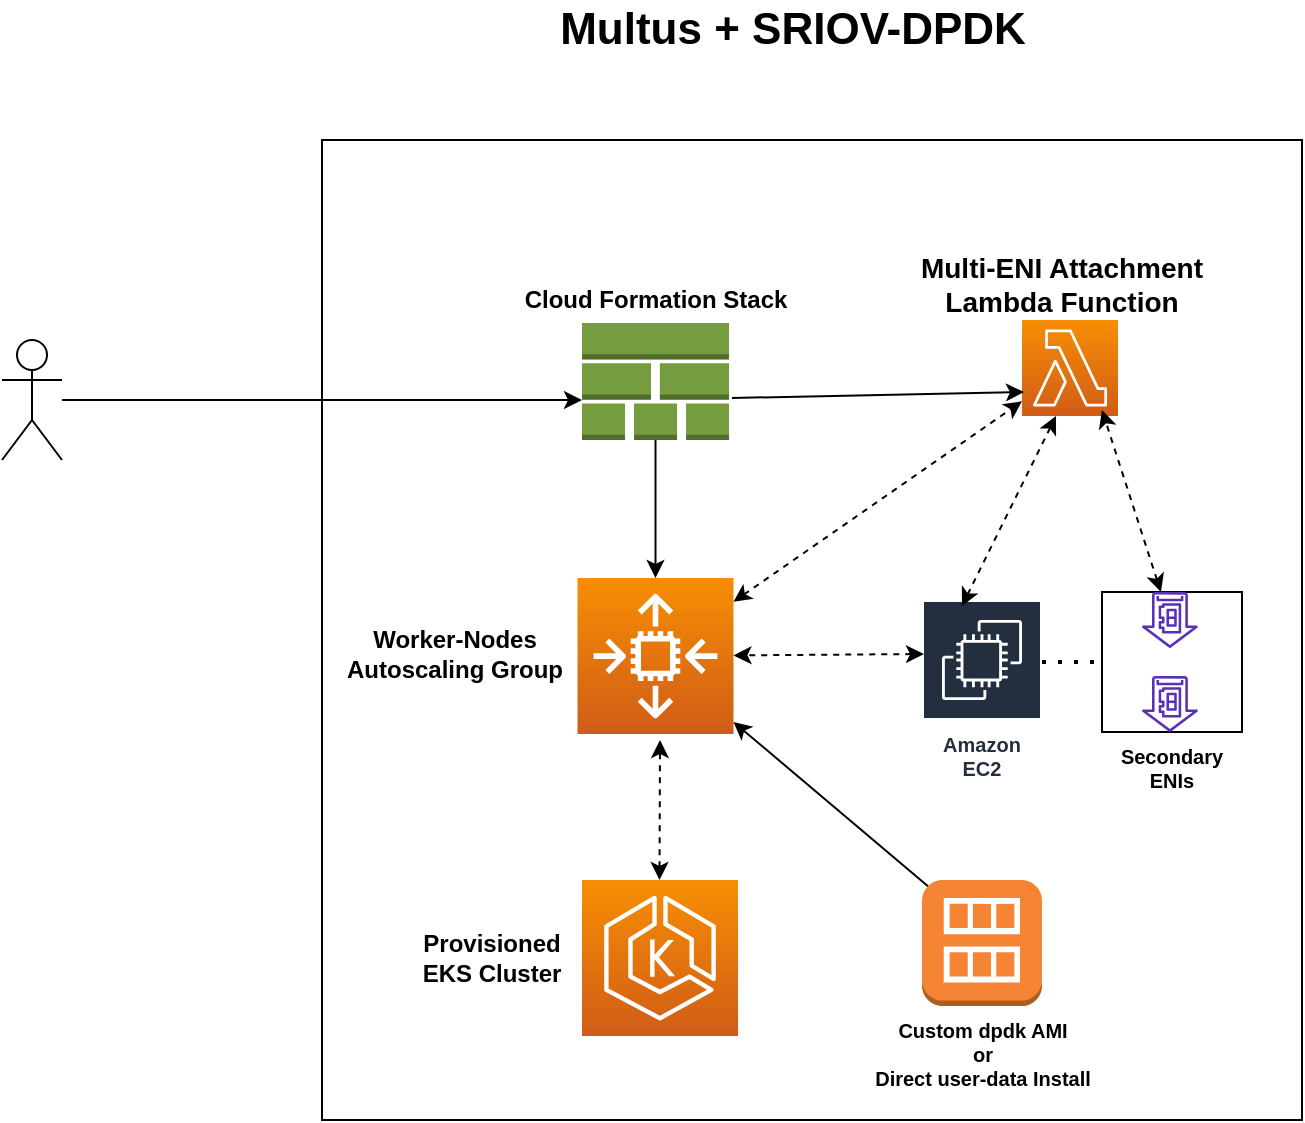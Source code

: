 <mxfile version="20.8.16" type="device" pages="4"><diagram id="-Pa3bZPeoIYGgzornssK" name="Page-2"><mxGraphModel dx="2074" dy="2055" grid="1" gridSize="10" guides="1" tooltips="1" connect="1" arrows="1" fold="1" page="1" pageScale="1" pageWidth="1100" pageHeight="850" math="0" shadow="0"><root><mxCell id="OcjCE7AbXzeeUlanzmsQ-0"/><mxCell id="OcjCE7AbXzeeUlanzmsQ-1" parent="OcjCE7AbXzeeUlanzmsQ-0"/><mxCell id="OcjCE7AbXzeeUlanzmsQ-2" value="" style="whiteSpace=wrap;html=1;aspect=fixed;fontStyle=1" parent="OcjCE7AbXzeeUlanzmsQ-1" vertex="1"><mxGeometry x="330" y="-660" width="490" height="490" as="geometry"/></mxCell><mxCell id="OcjCE7AbXzeeUlanzmsQ-3" value="" style="whiteSpace=wrap;html=1;aspect=fixed;fontSize=22;" parent="OcjCE7AbXzeeUlanzmsQ-1" vertex="1"><mxGeometry x="720" y="-434" width="70" height="70" as="geometry"/></mxCell><mxCell id="OcjCE7AbXzeeUlanzmsQ-4" value="" style="shape=umlActor;verticalLabelPosition=bottom;verticalAlign=top;html=1;outlineConnect=0;fontStyle=1" parent="OcjCE7AbXzeeUlanzmsQ-1" vertex="1"><mxGeometry x="170" y="-560" width="30" height="60" as="geometry"/></mxCell><mxCell id="OcjCE7AbXzeeUlanzmsQ-9" value="" style="outlineConnect=0;dashed=0;verticalLabelPosition=bottom;verticalAlign=top;align=center;html=1;shape=mxgraph.aws3.stack_aws_cloudformation;fillColor=#759C3E;gradientColor=none;fontStyle=1" parent="OcjCE7AbXzeeUlanzmsQ-1" vertex="1"><mxGeometry x="460" y="-568.5" width="73.5" height="58.5" as="geometry"/></mxCell><mxCell id="OcjCE7AbXzeeUlanzmsQ-13" value="" style="outlineConnect=0;fontColor=#232F3E;gradientColor=#F78E04;gradientDirection=north;fillColor=#D05C17;strokeColor=#ffffff;dashed=0;verticalLabelPosition=bottom;verticalAlign=top;align=center;html=1;fontSize=12;fontStyle=1;aspect=fixed;shape=mxgraph.aws4.resourceIcon;resIcon=mxgraph.aws4.eks;" parent="OcjCE7AbXzeeUlanzmsQ-1" vertex="1"><mxGeometry x="460" y="-290" width="78" height="78" as="geometry"/></mxCell><mxCell id="OcjCE7AbXzeeUlanzmsQ-15" value="" style="endArrow=classic;html=1;entryX=0;entryY=0.658;entryDx=0;entryDy=0;entryPerimeter=0;fontStyle=1" parent="OcjCE7AbXzeeUlanzmsQ-1" target="OcjCE7AbXzeeUlanzmsQ-9" edge="1"><mxGeometry width="50" height="50" relative="1" as="geometry"><mxPoint x="200" y="-530" as="sourcePoint"/><mxPoint x="220" y="-310" as="targetPoint"/></mxGeometry></mxCell><mxCell id="OcjCE7AbXzeeUlanzmsQ-21" value="Cloud Formation Stack" style="text;html=1;strokeColor=none;fillColor=none;align=center;verticalAlign=middle;whiteSpace=wrap;rounded=0;fontStyle=1" parent="OcjCE7AbXzeeUlanzmsQ-1" vertex="1"><mxGeometry x="426.75" y="-590" width="140" height="20" as="geometry"/></mxCell><mxCell id="OcjCE7AbXzeeUlanzmsQ-22" value="Provisioned EKS Cluster" style="text;html=1;strokeColor=none;fillColor=none;align=center;verticalAlign=middle;whiteSpace=wrap;rounded=0;fontStyle=1" parent="OcjCE7AbXzeeUlanzmsQ-1" vertex="1"><mxGeometry x="370" y="-261" width="90" height="20" as="geometry"/></mxCell><mxCell id="OcjCE7AbXzeeUlanzmsQ-24" value="" style="outlineConnect=0;fontColor=#232F3E;gradientColor=#F78E04;gradientDirection=north;fillColor=#D05C17;strokeColor=#ffffff;dashed=0;verticalLabelPosition=bottom;verticalAlign=top;align=center;html=1;fontSize=12;fontStyle=0;aspect=fixed;shape=mxgraph.aws4.resourceIcon;resIcon=mxgraph.aws4.auto_scaling2;" parent="OcjCE7AbXzeeUlanzmsQ-1" vertex="1"><mxGeometry x="457.75" y="-441" width="78" height="78" as="geometry"/></mxCell><mxCell id="OcjCE7AbXzeeUlanzmsQ-25" value="&lt;br&gt;Worker-Nodes&lt;br&gt;Autoscaling Group" style="text;html=1;strokeColor=none;fillColor=none;align=center;verticalAlign=middle;whiteSpace=wrap;rounded=0;fontStyle=1" parent="OcjCE7AbXzeeUlanzmsQ-1" vertex="1"><mxGeometry x="330" y="-420" width="133.25" height="20" as="geometry"/></mxCell><mxCell id="OcjCE7AbXzeeUlanzmsQ-26" value="" style="endArrow=classic;html=1;exitX=0.5;exitY=1;exitDx=0;exitDy=0;exitPerimeter=0;" parent="OcjCE7AbXzeeUlanzmsQ-1" source="OcjCE7AbXzeeUlanzmsQ-9" target="OcjCE7AbXzeeUlanzmsQ-24" edge="1"><mxGeometry width="50" height="50" relative="1" as="geometry"><mxPoint x="230" y="-240" as="sourcePoint"/><mxPoint x="280" y="-290" as="targetPoint"/></mxGeometry></mxCell><mxCell id="OcjCE7AbXzeeUlanzmsQ-27" value="" style="endArrow=classic;startArrow=classic;html=1;dashed=1;fontStyle=1" parent="OcjCE7AbXzeeUlanzmsQ-1" edge="1"><mxGeometry width="50" height="50" relative="1" as="geometry"><mxPoint x="498.75" y="-290" as="sourcePoint"/><mxPoint x="499" y="-360" as="targetPoint"/></mxGeometry></mxCell><mxCell id="OcjCE7AbXzeeUlanzmsQ-28" value="Multus + SRIOV-DPDK" style="text;html=1;align=center;verticalAlign=middle;resizable=0;points=[];autosize=1;fontStyle=1;fontSize=22;" parent="OcjCE7AbXzeeUlanzmsQ-1" vertex="1"><mxGeometry x="440" y="-730" width="250" height="30" as="geometry"/></mxCell><mxCell id="OcjCE7AbXzeeUlanzmsQ-29" value="Amazon EC2" style="outlineConnect=0;fontColor=#232F3E;gradientColor=none;strokeColor=#ffffff;fillColor=#232F3E;dashed=0;verticalLabelPosition=middle;verticalAlign=bottom;align=center;html=1;whiteSpace=wrap;fontSize=10;fontStyle=1;spacing=3;shape=mxgraph.aws4.productIcon;prIcon=mxgraph.aws4.ec2;" parent="OcjCE7AbXzeeUlanzmsQ-1" vertex="1"><mxGeometry x="630" y="-430" width="60" height="94" as="geometry"/></mxCell><mxCell id="OcjCE7AbXzeeUlanzmsQ-30" value="" style="outlineConnect=0;fontColor=#232F3E;gradientColor=#F78E04;gradientDirection=north;fillColor=#D05C17;strokeColor=#ffffff;dashed=0;verticalLabelPosition=bottom;verticalAlign=top;align=center;html=1;fontSize=12;fontStyle=0;aspect=fixed;shape=mxgraph.aws4.resourceIcon;resIcon=mxgraph.aws4.lambda;" parent="OcjCE7AbXzeeUlanzmsQ-1" vertex="1"><mxGeometry x="680" y="-570" width="48" height="48" as="geometry"/></mxCell><mxCell id="OcjCE7AbXzeeUlanzmsQ-31" value="" style="outlineConnect=0;fontColor=#232F3E;gradientColor=none;fillColor=#5A30B5;strokeColor=none;dashed=0;verticalLabelPosition=bottom;verticalAlign=top;align=center;html=1;fontSize=12;fontStyle=0;aspect=fixed;pointerEvents=1;shape=mxgraph.aws4.elastic_network_adapter;rotation=90;" parent="OcjCE7AbXzeeUlanzmsQ-1" vertex="1"><mxGeometry x="740" y="-434" width="28" height="28" as="geometry"/></mxCell><mxCell id="OcjCE7AbXzeeUlanzmsQ-32" value="" style="outlineConnect=0;fontColor=#232F3E;gradientColor=none;fillColor=#5A30B5;strokeColor=none;dashed=0;verticalLabelPosition=bottom;verticalAlign=top;align=center;html=1;fontSize=12;fontStyle=0;aspect=fixed;pointerEvents=1;shape=mxgraph.aws4.elastic_network_adapter;rotation=90;" parent="OcjCE7AbXzeeUlanzmsQ-1" vertex="1"><mxGeometry x="740" y="-392" width="28" height="28" as="geometry"/></mxCell><mxCell id="OcjCE7AbXzeeUlanzmsQ-33" value="" style="endArrow=classic;html=1;fontSize=22;entryX=0.021;entryY=0.75;entryDx=0;entryDy=0;entryPerimeter=0;exitX=1.02;exitY=0.641;exitDx=0;exitDy=0;exitPerimeter=0;" parent="OcjCE7AbXzeeUlanzmsQ-1" source="OcjCE7AbXzeeUlanzmsQ-9" target="OcjCE7AbXzeeUlanzmsQ-30" edge="1"><mxGeometry width="50" height="50" relative="1" as="geometry"><mxPoint x="260" y="-385" as="sourcePoint"/><mxPoint x="310" y="-435" as="targetPoint"/></mxGeometry></mxCell><mxCell id="OcjCE7AbXzeeUlanzmsQ-34" value="" style="endArrow=classic;startArrow=classic;html=1;dashed=1;fontStyle=1;" parent="OcjCE7AbXzeeUlanzmsQ-1" target="OcjCE7AbXzeeUlanzmsQ-24" edge="1"><mxGeometry width="50" height="50" relative="1" as="geometry"><mxPoint x="631" y="-403" as="sourcePoint"/><mxPoint x="509" y="-350" as="targetPoint"/></mxGeometry></mxCell><mxCell id="OcjCE7AbXzeeUlanzmsQ-35" value="" style="endArrow=classic;startArrow=classic;html=1;dashed=1;fontStyle=1" parent="OcjCE7AbXzeeUlanzmsQ-1" source="OcjCE7AbXzeeUlanzmsQ-24" target="OcjCE7AbXzeeUlanzmsQ-30" edge="1"><mxGeometry width="50" height="50" relative="1" as="geometry"><mxPoint x="470" y="-95" as="sourcePoint"/><mxPoint x="470.25" y="-165" as="targetPoint"/></mxGeometry></mxCell><mxCell id="OcjCE7AbXzeeUlanzmsQ-36" value="" style="endArrow=classic;startArrow=classic;html=1;dashed=1;fontStyle=1;entryX=0.354;entryY=1.042;entryDx=0;entryDy=0;entryPerimeter=0;exitX=0.333;exitY=0.053;exitDx=0;exitDy=0;exitPerimeter=0;" parent="OcjCE7AbXzeeUlanzmsQ-1" edge="1"><mxGeometry width="50" height="50" relative="1" as="geometry"><mxPoint x="649.98" y="-427.018" as="sourcePoint"/><mxPoint x="696.992" y="-521.984" as="targetPoint"/></mxGeometry></mxCell><mxCell id="OcjCE7AbXzeeUlanzmsQ-37" value="" style="endArrow=classic;startArrow=classic;html=1;dashed=1;fontStyle=1;entryX=0.833;entryY=0.938;entryDx=0;entryDy=0;entryPerimeter=0;" parent="OcjCE7AbXzeeUlanzmsQ-1" source="OcjCE7AbXzeeUlanzmsQ-31" target="OcjCE7AbXzeeUlanzmsQ-30" edge="1"><mxGeometry width="50" height="50" relative="1" as="geometry"><mxPoint x="528.75" y="-260" as="sourcePoint"/><mxPoint x="529" y="-330" as="targetPoint"/></mxGeometry></mxCell><mxCell id="OcjCE7AbXzeeUlanzmsQ-38" value="" style="endArrow=none;dashed=1;html=1;dashPattern=1 3;strokeWidth=2;fontSize=22;entryX=0;entryY=0.5;entryDx=0;entryDy=0;" parent="OcjCE7AbXzeeUlanzmsQ-1" target="OcjCE7AbXzeeUlanzmsQ-3" edge="1"><mxGeometry width="50" height="50" relative="1" as="geometry"><mxPoint x="690" y="-399" as="sourcePoint"/><mxPoint x="310" y="-435" as="targetPoint"/></mxGeometry></mxCell><mxCell id="OcjCE7AbXzeeUlanzmsQ-40" value="Secondary ENIs" style="text;html=1;strokeColor=none;fillColor=none;align=center;verticalAlign=middle;whiteSpace=wrap;rounded=0;fontSize=10;fontStyle=1" parent="OcjCE7AbXzeeUlanzmsQ-1" vertex="1"><mxGeometry x="735" y="-356" width="40" height="20" as="geometry"/></mxCell><mxCell id="OcjCE7AbXzeeUlanzmsQ-46" value="&lt;b&gt;Custom dpdk AMI&lt;br&gt;or&lt;br&gt;Direct user-data Install&lt;br&gt;&lt;/b&gt;" style="outlineConnect=0;dashed=0;verticalLabelPosition=bottom;verticalAlign=top;align=center;html=1;shape=mxgraph.aws3.ami;fillColor=#F58534;gradientColor=none;fontSize=10;" parent="OcjCE7AbXzeeUlanzmsQ-1" vertex="1"><mxGeometry x="630" y="-290" width="60" height="63" as="geometry"/></mxCell><mxCell id="OcjCE7AbXzeeUlanzmsQ-47" value="" style="endArrow=classic;html=1;fontSize=10;exitX=0.05;exitY=0.05;exitDx=0;exitDy=0;exitPerimeter=0;" parent="OcjCE7AbXzeeUlanzmsQ-1" source="OcjCE7AbXzeeUlanzmsQ-46" target="OcjCE7AbXzeeUlanzmsQ-24" edge="1"><mxGeometry width="50" height="50" relative="1" as="geometry"><mxPoint x="250" y="-315" as="sourcePoint"/><mxPoint x="300" y="-365" as="targetPoint"/></mxGeometry></mxCell><mxCell id="AZbFJZOnEnZJyley78OJ-0" value="Multi-ENI Attachment Lambda Function" style="text;html=1;strokeColor=none;fillColor=none;align=center;verticalAlign=middle;whiteSpace=wrap;rounded=0;fontSize=14;fontStyle=1" parent="OcjCE7AbXzeeUlanzmsQ-1" vertex="1"><mxGeometry x="610" y="-598.5" width="180" height="20" as="geometry"/></mxCell></root></mxGraphModel></diagram><diagram id="rpT6l4PnW_r1lJC2aPk_" name="Page-3"><mxGraphModel dx="2074" dy="1205" grid="1" gridSize="10" guides="1" tooltips="1" connect="1" arrows="1" fold="1" page="1" pageScale="1" pageWidth="1100" pageHeight="850" math="0" shadow="0"><root><mxCell id="QenmF_58RH_elQ1058y1-0"/><mxCell id="QenmF_58RH_elQ1058y1-1" parent="QenmF_58RH_elQ1058y1-0"/><mxCell id="No5Q7MInVXH3vppwLNA0-3" value="" style="rounded=0;whiteSpace=wrap;html=1;fillColor=#f5f5f5;fontColor=#333333;strokeColor=#666666;" parent="QenmF_58RH_elQ1058y1-1" vertex="1"><mxGeometry x="90" y="160.63" width="750" height="499.37" as="geometry"/></mxCell><mxCell id="QenmF_58RH_elQ1058y1-85" value="" style="rounded=0;whiteSpace=wrap;html=1;fillColor=#dae8fc;strokeColor=#6c8ebf;" parent="QenmF_58RH_elQ1058y1-1" vertex="1"><mxGeometry x="847.5" y="315" width="190" height="60" as="geometry"/></mxCell><mxCell id="QenmF_58RH_elQ1058y1-81" value="" style="rounded=0;whiteSpace=wrap;html=1;fillColor=#dae8fc;strokeColor=#6c8ebf;" parent="QenmF_58RH_elQ1058y1-1" vertex="1"><mxGeometry x="872.5" y="240" width="165" height="60" as="geometry"/></mxCell><mxCell id="QenmF_58RH_elQ1058y1-68" value="" style="rounded=0;whiteSpace=wrap;html=1;fillColor=#dae8fc;strokeColor=#6c8ebf;" parent="QenmF_58RH_elQ1058y1-1" vertex="1"><mxGeometry x="946" y="92" width="120" height="130" as="geometry"/></mxCell><mxCell id="QenmF_58RH_elQ1058y1-67" value="" style="rounded=0;whiteSpace=wrap;html=1;fillColor=#dae8fc;strokeColor=#6c8ebf;" parent="QenmF_58RH_elQ1058y1-1" vertex="1"><mxGeometry x="848" y="92" width="82" height="88" as="geometry"/></mxCell><mxCell id="QenmF_58RH_elQ1058y1-2" value="" style="sketch=0;html=1;dashed=0;whitespace=wrap;fillColor=#2875E2;strokeColor=#ffffff;points=[[0.005,0.63,0],[0.1,0.2,0],[0.9,0.2,0],[0.5,0,0],[0.995,0.63,0],[0.72,0.99,0],[0.5,1,0],[0.28,0.99,0]];shape=mxgraph.kubernetes.icon;prIcon=pod" parent="QenmF_58RH_elQ1058y1-1" vertex="1"><mxGeometry x="265" y="550" width="50" height="48" as="geometry"/></mxCell><mxCell id="QenmF_58RH_elQ1058y1-3" value="" style="sketch=0;html=1;dashed=0;whitespace=wrap;fillColor=#67AB9F;strokeColor=#ffffff;points=[[0.005,0.63,0],[0.1,0.2,0],[0.9,0.2,0],[0.5,0,0],[0.995,0.63,0],[0.72,0.99,0],[0.5,1,0],[0.28,0.99,0]];shape=mxgraph.kubernetes.icon;prIcon=pod" parent="QenmF_58RH_elQ1058y1-1" vertex="1"><mxGeometry x="265" y="190" width="50" height="48" as="geometry"/></mxCell><mxCell id="QenmF_58RH_elQ1058y1-4" value="" style="sketch=0;html=1;dashed=0;whitespace=wrap;fillColor=#67AB9F;strokeColor=#ffffff;points=[[0.005,0.63,0],[0.1,0.2,0],[0.9,0.2,0],[0.5,0,0],[0.995,0.63,0],[0.72,0.99,0],[0.5,1,0],[0.28,0.99,0]];shape=mxgraph.kubernetes.icon;prIcon=pod" parent="QenmF_58RH_elQ1058y1-1" vertex="1"><mxGeometry x="265" y="390" width="50" height="48" as="geometry"/></mxCell><mxCell id="QenmF_58RH_elQ1058y1-5" value="" style="sketch=0;html=1;dashed=0;whitespace=wrap;fillColor=#67AB9F;strokeColor=#ffffff;points=[[0.005,0.63,0],[0.1,0.2,0],[0.9,0.2,0],[0.5,0,0],[0.995,0.63,0],[0.72,0.99,0],[0.5,1,0],[0.28,0.99,0]];shape=mxgraph.kubernetes.icon;prIcon=pod" parent="QenmF_58RH_elQ1058y1-1" vertex="1"><mxGeometry x="480" y="390" width="50" height="48" as="geometry"/></mxCell><mxCell id="QenmF_58RH_elQ1058y1-6" value="" style="sketch=0;html=1;dashed=0;whitespace=wrap;fillColor=#67AB9F;strokeColor=#ffffff;points=[[0.005,0.63,0],[0.1,0.2,0],[0.9,0.2,0],[0.5,0,0],[0.995,0.63,0],[0.72,0.99,0],[0.5,1,0],[0.28,0.99,0]];shape=mxgraph.kubernetes.icon;prIcon=pod" parent="QenmF_58RH_elQ1058y1-1" vertex="1"><mxGeometry x="395" y="192" width="50" height="48" as="geometry"/></mxCell><mxCell id="QenmF_58RH_elQ1058y1-7" value="" style="sketch=0;html=1;dashed=0;whitespace=wrap;fillColor=#67AB9F;strokeColor=#ffffff;points=[[0.005,0.63,0],[0.1,0.2,0],[0.9,0.2,0],[0.5,0,0],[0.995,0.63,0],[0.72,0.99,0],[0.5,1,0],[0.28,0.99,0]];shape=mxgraph.kubernetes.icon;prIcon=pod" parent="QenmF_58RH_elQ1058y1-1" vertex="1"><mxGeometry x="495" y="192" width="50" height="48" as="geometry"/></mxCell><mxCell id="QenmF_58RH_elQ1058y1-8" value="" style="endArrow=none;html=1;rounded=0;" parent="QenmF_58RH_elQ1058y1-1" edge="1"><mxGeometry width="50" height="50" relative="1" as="geometry"><mxPoint x="285" y="311" as="sourcePoint"/><mxPoint x="645" y="310" as="targetPoint"/></mxGeometry></mxCell><mxCell id="QenmF_58RH_elQ1058y1-9" value="" style="sketch=0;html=1;dashed=0;whitespace=wrap;fillColor=#B5739D;strokeColor=#ffffff;points=[[0.005,0.63,0],[0.1,0.2,0],[0.9,0.2,0],[0.5,0,0],[0.995,0.63,0],[0.72,0.99,0],[0.5,1,0],[0.28,0.99,0]];shape=mxgraph.kubernetes.icon;prIcon=pod" parent="QenmF_58RH_elQ1058y1-1" vertex="1"><mxGeometry x="480" y="550" width="50" height="48" as="geometry"/></mxCell><mxCell id="QenmF_58RH_elQ1058y1-10" value="" style="sketch=0;html=1;dashed=0;whitespace=wrap;fillColor=#B5739D;strokeColor=#ffffff;points=[[0.005,0.63,0],[0.1,0.2,0],[0.9,0.2,0],[0.5,0,0],[0.995,0.63,0],[0.72,0.99,0],[0.5,1,0],[0.28,0.99,0]];shape=mxgraph.kubernetes.icon;prIcon=pod" parent="QenmF_58RH_elQ1058y1-1" vertex="1"><mxGeometry x="705" y="550" width="50" height="48" as="geometry"/></mxCell><mxCell id="QenmF_58RH_elQ1058y1-11" value="AUSF" style="text;html=1;align=center;verticalAlign=middle;resizable=0;points=[];autosize=1;strokeColor=none;fillColor=none;fontStyle=1" parent="QenmF_58RH_elQ1058y1-1" vertex="1"><mxGeometry x="545" y="206" width="50" height="20" as="geometry"/></mxCell><mxCell id="QenmF_58RH_elQ1058y1-12" value="UDM" style="text;html=1;align=center;verticalAlign=middle;resizable=0;points=[];autosize=1;strokeColor=none;fillColor=none;fontStyle=1" parent="QenmF_58RH_elQ1058y1-1" vertex="1"><mxGeometry x="355" y="202" width="40" height="20" as="geometry"/></mxCell><mxCell id="QenmF_58RH_elQ1058y1-13" value="UDR" style="text;html=1;align=center;verticalAlign=middle;resizable=0;points=[];autosize=1;strokeColor=none;fillColor=none;fontStyle=1" parent="QenmF_58RH_elQ1058y1-1" vertex="1"><mxGeometry x="275" y="178" width="40" height="20" as="geometry"/></mxCell><mxCell id="QenmF_58RH_elQ1058y1-14" value="" style="sketch=0;html=1;dashed=0;whitespace=wrap;fillColor=#67AB9F;strokeColor=#ffffff;points=[[0.005,0.63,0],[0.1,0.2,0],[0.9,0.2,0],[0.5,0,0],[0.995,0.63,0],[0.72,0.99,0],[0.5,1,0],[0.28,0.99,0]];shape=mxgraph.kubernetes.icon;prIcon=pod" parent="QenmF_58RH_elQ1058y1-1" vertex="1"><mxGeometry x="615" y="192" width="50" height="48" as="geometry"/></mxCell><mxCell id="QenmF_58RH_elQ1058y1-15" value="NRF" style="text;html=1;align=center;verticalAlign=middle;resizable=0;points=[];autosize=1;strokeColor=none;fillColor=none;fontStyle=1" parent="QenmF_58RH_elQ1058y1-1" vertex="1"><mxGeometry x="665" y="200" width="40" height="20" as="geometry"/></mxCell><mxCell id="QenmF_58RH_elQ1058y1-17" value="" style="endArrow=none;html=1;rounded=0;" parent="QenmF_58RH_elQ1058y1-1" edge="1"><mxGeometry width="50" height="50" relative="1" as="geometry"><mxPoint x="420" y="310" as="sourcePoint"/><mxPoint x="420" y="240" as="targetPoint"/></mxGeometry></mxCell><mxCell id="QenmF_58RH_elQ1058y1-18" value="" style="endArrow=none;html=1;rounded=0;" parent="QenmF_58RH_elQ1058y1-1" edge="1"><mxGeometry width="50" height="50" relative="1" as="geometry"><mxPoint x="519.5" y="310" as="sourcePoint"/><mxPoint x="519.5" y="240" as="targetPoint"/></mxGeometry></mxCell><mxCell id="QenmF_58RH_elQ1058y1-19" value="" style="endArrow=none;html=1;rounded=0;" parent="QenmF_58RH_elQ1058y1-1" edge="1"><mxGeometry width="50" height="50" relative="1" as="geometry"><mxPoint x="645" y="310" as="sourcePoint"/><mxPoint x="645" y="240" as="targetPoint"/></mxGeometry></mxCell><mxCell id="QenmF_58RH_elQ1058y1-20" value="" style="endArrow=none;html=1;rounded=0;" parent="QenmF_58RH_elQ1058y1-1" edge="1"><mxGeometry width="50" height="50" relative="1" as="geometry"><mxPoint x="285" y="310" as="sourcePoint"/><mxPoint x="285" y="240" as="targetPoint"/></mxGeometry></mxCell><mxCell id="QenmF_58RH_elQ1058y1-21" value="" style="endArrow=none;html=1;rounded=0;dashed=1;" parent="QenmF_58RH_elQ1058y1-1" edge="1"><mxGeometry width="50" height="50" relative="1" as="geometry"><mxPoint x="289.5" y="390" as="sourcePoint"/><mxPoint x="290" y="310" as="targetPoint"/></mxGeometry></mxCell><mxCell id="QenmF_58RH_elQ1058y1-22" value="" style="endArrow=none;html=1;rounded=0;dashed=1;" parent="QenmF_58RH_elQ1058y1-1" edge="1"><mxGeometry width="50" height="50" relative="1" as="geometry"><mxPoint x="505" y="390" as="sourcePoint"/><mxPoint x="505.5" y="310" as="targetPoint"/></mxGeometry></mxCell><mxCell id="QenmF_58RH_elQ1058y1-23" value="" style="endArrow=none;html=1;rounded=0;exitX=0.5;exitY=0;exitDx=0;exitDy=0;exitPerimeter=0;dashed=1;" parent="QenmF_58RH_elQ1058y1-1" source="QenmF_58RH_elQ1058y1-9" target="QenmF_58RH_elQ1058y1-5" edge="1"><mxGeometry width="50" height="50" relative="1" as="geometry"><mxPoint x="475" y="370" as="sourcePoint"/><mxPoint x="525" y="320" as="targetPoint"/></mxGeometry></mxCell><mxCell id="QenmF_58RH_elQ1058y1-24" value="" style="endArrow=classicThin;html=1;rounded=0;entryX=0.005;entryY=0.63;entryDx=0;entryDy=0;entryPerimeter=0;exitX=0.995;exitY=0.63;exitDx=0;exitDy=0;exitPerimeter=0;endFill=1;" parent="QenmF_58RH_elQ1058y1-1" source="QenmF_58RH_elQ1058y1-9" target="QenmF_58RH_elQ1058y1-10" edge="1"><mxGeometry width="50" height="50" relative="1" as="geometry"><mxPoint x="475" y="370" as="sourcePoint"/><mxPoint x="525" y="320" as="targetPoint"/></mxGeometry></mxCell><mxCell id="QenmF_58RH_elQ1058y1-25" value="" style="sketch=0;html=1;dashed=0;whitespace=wrap;fillColor=#2875E2;strokeColor=#ffffff;points=[[0.005,0.63,0],[0.1,0.2,0],[0.9,0.2,0],[0.5,0,0],[0.995,0.63,0],[0.72,0.99,0],[0.5,1,0],[0.28,0.99,0]];shape=mxgraph.kubernetes.icon;prIcon=pod" parent="QenmF_58RH_elQ1058y1-1" vertex="1"><mxGeometry x="100" y="550" width="50" height="48" as="geometry"/></mxCell><mxCell id="QenmF_58RH_elQ1058y1-26" value="&lt;b&gt;SMF&lt;/b&gt;" style="text;html=1;align=center;verticalAlign=middle;resizable=0;points=[];autosize=1;strokeColor=none;fillColor=none;" parent="QenmF_58RH_elQ1058y1-1" vertex="1"><mxGeometry x="445" y="410" width="40" height="20" as="geometry"/></mxCell><mxCell id="QenmF_58RH_elQ1058y1-27" value="&lt;b&gt;UPF&lt;/b&gt;" style="text;html=1;align=center;verticalAlign=middle;resizable=0;points=[];autosize=1;strokeColor=none;fillColor=none;" parent="QenmF_58RH_elQ1058y1-1" vertex="1"><mxGeometry x="455" y="540" width="40" height="20" as="geometry"/></mxCell><mxCell id="QenmF_58RH_elQ1058y1-28" value="&lt;b&gt;CGNAT&lt;/b&gt;" style="text;html=1;align=center;verticalAlign=middle;resizable=0;points=[];autosize=1;strokeColor=none;fillColor=none;" parent="QenmF_58RH_elQ1058y1-1" vertex="1"><mxGeometry x="665" y="593.75" width="60" height="20" as="geometry"/></mxCell><mxCell id="QenmF_58RH_elQ1058y1-29" value="" style="endArrow=classicThin;html=1;rounded=0;exitX=0.5;exitY=0;exitDx=0;exitDy=0;exitPerimeter=0;entryX=0.5;entryY=1;entryDx=0;entryDy=0;entryPerimeter=0;strokeColor=default;endFill=1;dashed=1;" parent="QenmF_58RH_elQ1058y1-1" source="QenmF_58RH_elQ1058y1-2" target="QenmF_58RH_elQ1058y1-4" edge="1"><mxGeometry width="50" height="50" relative="1" as="geometry"><mxPoint x="475" y="370" as="sourcePoint"/><mxPoint x="525" y="320" as="targetPoint"/></mxGeometry></mxCell><mxCell id="QenmF_58RH_elQ1058y1-30" value="" style="endArrow=classicThin;html=1;rounded=0;entryX=0.005;entryY=0.63;entryDx=0;entryDy=0;entryPerimeter=0;endFill=1;" parent="QenmF_58RH_elQ1058y1-1" target="QenmF_58RH_elQ1058y1-9" edge="1"><mxGeometry width="50" height="50" relative="1" as="geometry"><mxPoint x="315" y="580" as="sourcePoint"/><mxPoint x="435" y="430" as="targetPoint"/></mxGeometry></mxCell><mxCell id="QenmF_58RH_elQ1058y1-31" value="&lt;b&gt;AMF&lt;/b&gt;" style="text;html=1;align=center;verticalAlign=middle;resizable=0;points=[];autosize=1;strokeColor=none;fillColor=none;" parent="QenmF_58RH_elQ1058y1-1" vertex="1"><mxGeometry x="295" y="430" width="40" height="20" as="geometry"/></mxCell><mxCell id="QenmF_58RH_elQ1058y1-32" value="N4" style="text;html=1;align=center;verticalAlign=middle;resizable=0;points=[];autosize=1;strokeColor=none;fillColor=none;fontStyle=1" parent="QenmF_58RH_elQ1058y1-1" vertex="1"><mxGeometry x="510" y="470" width="30" height="20" as="geometry"/></mxCell><mxCell id="QenmF_58RH_elQ1058y1-33" value="&lt;b&gt;N2&lt;/b&gt;" style="text;html=1;align=center;verticalAlign=middle;resizable=0;points=[];autosize=1;strokeColor=none;fillColor=none;" parent="QenmF_58RH_elQ1058y1-1" vertex="1"><mxGeometry x="290" y="480" width="30" height="20" as="geometry"/></mxCell><mxCell id="QenmF_58RH_elQ1058y1-34" value="&lt;b&gt;N3&lt;/b&gt;" style="text;html=1;align=center;verticalAlign=middle;resizable=0;points=[];autosize=1;strokeColor=none;fillColor=none;" parent="QenmF_58RH_elQ1058y1-1" vertex="1"><mxGeometry x="370" y="580" width="30" height="20" as="geometry"/></mxCell><mxCell id="QenmF_58RH_elQ1058y1-37" value="&lt;b&gt;SBIs&lt;/b&gt;" style="text;html=1;align=center;verticalAlign=middle;resizable=0;points=[];autosize=1;strokeColor=none;fillColor=none;" parent="QenmF_58RH_elQ1058y1-1" vertex="1"><mxGeometry x="375" y="310" width="40" height="20" as="geometry"/></mxCell><mxCell id="QenmF_58RH_elQ1058y1-38" value="&lt;b&gt;SBIs&lt;/b&gt;" style="text;html=1;align=center;verticalAlign=middle;resizable=0;points=[];autosize=1;strokeColor=none;fillColor=none;" parent="QenmF_58RH_elQ1058y1-1" vertex="1"><mxGeometry x="565" y="310" width="40" height="20" as="geometry"/></mxCell><mxCell id="QenmF_58RH_elQ1058y1-39" value="&lt;b&gt;N6&lt;/b&gt;" style="text;html=1;align=center;verticalAlign=middle;resizable=0;points=[];autosize=1;strokeColor=none;fillColor=none;" parent="QenmF_58RH_elQ1058y1-1" vertex="1"><mxGeometry x="600" y="580" width="30" height="20" as="geometry"/></mxCell><mxCell id="QenmF_58RH_elQ1058y1-40" value="UERANSIM&lt;br&gt;gNB" style="text;html=1;align=center;verticalAlign=middle;resizable=0;points=[];autosize=1;strokeColor=none;fillColor=none;fontStyle=1" parent="QenmF_58RH_elQ1058y1-1" vertex="1"><mxGeometry x="245" y="595" width="80" height="30" as="geometry"/></mxCell><mxCell id="QenmF_58RH_elQ1058y1-41" value="UERANSIM&lt;br&gt;UE" style="text;html=1;align=center;verticalAlign=middle;resizable=0;points=[];autosize=1;strokeColor=none;fillColor=none;fontStyle=1" parent="QenmF_58RH_elQ1058y1-1" vertex="1"><mxGeometry x="85" y="600" width="80" height="30" as="geometry"/></mxCell><mxCell id="QenmF_58RH_elQ1058y1-42" value="" style="endArrow=classicThin;html=1;rounded=0;endFill=1;" parent="QenmF_58RH_elQ1058y1-1" edge="1"><mxGeometry width="50" height="50" relative="1" as="geometry"><mxPoint x="150" y="580" as="sourcePoint"/><mxPoint x="265" y="580" as="targetPoint"/></mxGeometry></mxCell><mxCell id="QenmF_58RH_elQ1058y1-43" value="" style="sketch=0;outlineConnect=0;fontColor=#232F3E;gradientColor=none;fillColor=#3F8624;strokeColor=none;dashed=0;verticalLabelPosition=bottom;verticalAlign=top;align=center;html=1;fontSize=12;fontStyle=0;aspect=fixed;pointerEvents=1;shape=mxgraph.aws4.simulator;rotation=90;" parent="QenmF_58RH_elQ1058y1-1" vertex="1"><mxGeometry x="675" y="375" width="71" height="78" as="geometry"/></mxCell><mxCell id="QenmF_58RH_elQ1058y1-44" value="PFCP-SIM" style="text;html=1;align=center;verticalAlign=middle;resizable=0;points=[];autosize=1;strokeColor=none;fillColor=none;fontStyle=1" parent="QenmF_58RH_elQ1058y1-1" vertex="1"><mxGeometry x="665" y="355" width="70" height="20" as="geometry"/></mxCell><mxCell id="QenmF_58RH_elQ1058y1-45" value="" style="endArrow=none;dashed=1;html=1;rounded=0;strokeColor=default;entryX=0.544;entryY=1.058;entryDx=0;entryDy=0;entryPerimeter=0;strokeWidth=2;exitX=0.5;exitY=0;exitDx=0;exitDy=0;exitPerimeter=0;" parent="QenmF_58RH_elQ1058y1-1" source="QenmF_58RH_elQ1058y1-9" target="QenmF_58RH_elQ1058y1-43" edge="1"><mxGeometry width="50" height="50" relative="1" as="geometry"><mxPoint x="535" y="417" as="sourcePoint"/><mxPoint x="525" y="310" as="targetPoint"/></mxGeometry></mxCell><mxCell id="QenmF_58RH_elQ1058y1-46" value="" style="strokeWidth=2;outlineConnect=0;dashed=0;align=center;fontSize=8;verticalLabelPosition=bottom;verticalAlign=top;shape=mxgraph.eip.test_message;fillColor=#c0f5a9;rotation=-90;" parent="QenmF_58RH_elQ1058y1-1" vertex="1"><mxGeometry x="480" y="665" width="55" height="60" as="geometry"/></mxCell><mxCell id="QenmF_58RH_elQ1058y1-47" value="&lt;b&gt;Cisco-trex&lt;br&gt;Traffic Generator&lt;br&gt;&lt;/b&gt;" style="text;html=1;align=center;verticalAlign=middle;resizable=0;points=[];autosize=1;strokeColor=none;fillColor=none;" parent="QenmF_58RH_elQ1058y1-1" vertex="1"><mxGeometry x="452.5" y="730" width="110" height="30" as="geometry"/></mxCell><mxCell id="QenmF_58RH_elQ1058y1-48" value="" style="endArrow=classicThin;dashed=1;html=1;rounded=0;strokeColor=default;strokeWidth=2;endFill=1;" parent="QenmF_58RH_elQ1058y1-1" edge="1"><mxGeometry width="50" height="50" relative="1" as="geometry"><mxPoint x="435" y="690" as="sourcePoint"/><mxPoint x="435" y="580" as="targetPoint"/></mxGeometry></mxCell><mxCell id="QenmF_58RH_elQ1058y1-49" value="" style="endArrow=none;dashed=1;html=1;rounded=0;strokeColor=default;strokeWidth=2;startArrow=classic;startFill=1;" parent="QenmF_58RH_elQ1058y1-1" edge="1"><mxGeometry width="50" height="50" relative="1" as="geometry"><mxPoint x="569.5" y="690" as="sourcePoint"/><mxPoint x="569.5" y="580" as="targetPoint"/></mxGeometry></mxCell><mxCell id="QenmF_58RH_elQ1058y1-50" value="" style="endArrow=none;dashed=1;html=1;rounded=0;strokeColor=default;strokeWidth=2;" parent="QenmF_58RH_elQ1058y1-1" edge="1"><mxGeometry width="50" height="50" relative="1" as="geometry"><mxPoint x="435" y="690" as="sourcePoint"/><mxPoint x="475" y="690" as="targetPoint"/></mxGeometry></mxCell><mxCell id="QenmF_58RH_elQ1058y1-51" value="" style="endArrow=none;dashed=1;html=1;rounded=0;strokeColor=default;strokeWidth=2;" parent="QenmF_58RH_elQ1058y1-1" edge="1"><mxGeometry width="50" height="50" relative="1" as="geometry"><mxPoint x="536" y="694.5" as="sourcePoint"/><mxPoint x="570" y="695" as="targetPoint"/></mxGeometry></mxCell><mxCell id="QenmF_58RH_elQ1058y1-53" value="&lt;b&gt;AMF==N2&lt;/b&gt;" style="text;html=1;align=center;verticalAlign=middle;resizable=0;points=[];autosize=1;strokeColor=none;fillColor=none;" parent="QenmF_58RH_elQ1058y1-1" vertex="1"><mxGeometry x="848" y="102" width="70" height="20" as="geometry"/></mxCell><mxCell id="QenmF_58RH_elQ1058y1-54" value="&lt;b&gt;&lt;br&gt;SMF==N4&lt;br&gt;&lt;br&gt;&amp;nbsp; &amp;nbsp;IPERF==N6&lt;br&gt;&lt;/b&gt;" style="text;html=1;align=center;verticalAlign=middle;resizable=0;points=[];autosize=1;strokeColor=none;fillColor=none;" parent="QenmF_58RH_elQ1058y1-1" vertex="1"><mxGeometry x="838" y="112" width="90" height="60" as="geometry"/></mxCell><mxCell id="QenmF_58RH_elQ1058y1-62" value="&lt;b&gt;UPF==N3&lt;/b&gt;" style="text;html=1;align=center;verticalAlign=middle;resizable=0;points=[];autosize=1;strokeColor=none;fillColor=none;" parent="QenmF_58RH_elQ1058y1-1" vertex="1"><mxGeometry x="961" y="102" width="70" height="20" as="geometry"/></mxCell><mxCell id="QenmF_58RH_elQ1058y1-63" value="&lt;b&gt;UPF==N4&lt;/b&gt;" style="text;html=1;align=center;verticalAlign=middle;resizable=0;points=[];autosize=1;strokeColor=none;fillColor=none;" parent="QenmF_58RH_elQ1058y1-1" vertex="1"><mxGeometry x="961" y="132" width="70" height="20" as="geometry"/></mxCell><mxCell id="QenmF_58RH_elQ1058y1-64" value="&lt;b&gt;UPF==N6&lt;/b&gt;" style="text;html=1;align=center;verticalAlign=middle;resizable=0;points=[];autosize=1;strokeColor=none;fillColor=none;" parent="QenmF_58RH_elQ1058y1-1" vertex="1"><mxGeometry x="961" y="162" width="70" height="20" as="geometry"/></mxCell><mxCell id="QenmF_58RH_elQ1058y1-65" value="&lt;b&gt;CGNAT==N6&lt;/b&gt;" style="text;html=1;align=center;verticalAlign=middle;resizable=0;points=[];autosize=1;strokeColor=none;fillColor=none;" parent="QenmF_58RH_elQ1058y1-1" vertex="1"><mxGeometry x="961" y="192" width="90" height="20" as="geometry"/></mxCell><mxCell id="QenmF_58RH_elQ1058y1-69" value="&lt;b&gt;DPDK&lt;/b&gt;" style="text;html=1;align=center;verticalAlign=middle;resizable=0;points=[];autosize=1;strokeColor=none;fillColor=none;" parent="QenmF_58RH_elQ1058y1-1" vertex="1"><mxGeometry x="971" y="72" width="50" height="20" as="geometry"/></mxCell><mxCell id="QenmF_58RH_elQ1058y1-70" value="Multus" style="text;html=1;align=center;verticalAlign=middle;resizable=0;points=[];autosize=1;strokeColor=none;fillColor=none;fontStyle=1" parent="QenmF_58RH_elQ1058y1-1" vertex="1"><mxGeometry x="858" y="72" width="50" height="20" as="geometry"/></mxCell><mxCell id="QenmF_58RH_elQ1058y1-73" value="" style="sketch=0;aspect=fixed;pointerEvents=1;shadow=0;dashed=0;html=1;strokeColor=none;labelPosition=center;verticalLabelPosition=bottom;verticalAlign=top;align=center;shape=mxgraph.azure.startup_task;fillColor=#0078D7;" parent="QenmF_58RH_elQ1058y1-1" vertex="1"><mxGeometry x="305" y="368.75" width="30" height="31.25" as="geometry"/></mxCell><mxCell id="QenmF_58RH_elQ1058y1-74" value="" style="sketch=0;aspect=fixed;pointerEvents=1;shadow=0;dashed=0;html=1;strokeColor=none;labelPosition=center;verticalLabelPosition=bottom;verticalAlign=top;align=center;shape=mxgraph.azure.startup_task;fillColor=#0078D7;" parent="QenmF_58RH_elQ1058y1-1" vertex="1"><mxGeometry x="525" y="375" width="30" height="31.25" as="geometry"/></mxCell><mxCell id="QenmF_58RH_elQ1058y1-75" value="" style="sketch=0;aspect=fixed;pointerEvents=1;shadow=0;dashed=0;html=1;strokeColor=none;labelPosition=center;verticalLabelPosition=bottom;verticalAlign=top;align=center;shape=mxgraph.azure.startup_task;fillColor=#0078D7;" parent="QenmF_58RH_elQ1058y1-1" vertex="1"><mxGeometry x="515" y="593.75" width="30" height="31.25" as="geometry"/></mxCell><mxCell id="QenmF_58RH_elQ1058y1-76" value="" style="sketch=0;aspect=fixed;pointerEvents=1;shadow=0;dashed=0;html=1;strokeColor=none;labelPosition=center;verticalLabelPosition=bottom;verticalAlign=top;align=center;shape=mxgraph.azure.startup_task;fillColor=#0078D7;" parent="QenmF_58RH_elQ1058y1-1" vertex="1"><mxGeometry x="746" y="528.75" width="30" height="31.25" as="geometry"/></mxCell><mxCell id="QenmF_58RH_elQ1058y1-77" value="aws-ip-mgt&lt;br&gt;Init-Container" style="text;html=1;align=center;verticalAlign=middle;resizable=0;points=[];autosize=1;strokeColor=none;fillColor=none;fontStyle=1" parent="QenmF_58RH_elQ1058y1-1" vertex="1"><mxGeometry x="947.5" y="251.25" width="90" height="30" as="geometry"/></mxCell><mxCell id="QenmF_58RH_elQ1058y1-78" value="" style="sketch=0;aspect=fixed;pointerEvents=1;shadow=0;dashed=0;html=1;strokeColor=none;labelPosition=center;verticalLabelPosition=bottom;verticalAlign=top;align=center;shape=mxgraph.azure.startup_task;fillColor=#0078D7;" parent="QenmF_58RH_elQ1058y1-1" vertex="1"><mxGeometry x="877.5" y="250" width="30" height="31.25" as="geometry"/></mxCell><mxCell id="QenmF_58RH_elQ1058y1-80" value="" style="endArrow=classic;html=1;rounded=0;dashed=1;strokeColor=default;strokeWidth=2;" parent="QenmF_58RH_elQ1058y1-1" edge="1"><mxGeometry width="50" height="50" relative="1" as="geometry"><mxPoint x="907.5" y="270" as="sourcePoint"/><mxPoint x="947.5" y="270" as="targetPoint"/></mxGeometry></mxCell><mxCell id="QenmF_58RH_elQ1058y1-82" value="&lt;h1 style=&quot;font-size: 14px;&quot;&gt;OAI Traffic Flow&lt;/h1&gt;&lt;p style=&quot;font-size: 14px;&quot;&gt;&lt;br style=&quot;font-size: 14px;&quot;&gt;&lt;/p&gt;" style="text;html=1;strokeColor=none;fillColor=none;spacing=5;spacingTop=-20;whiteSpace=wrap;overflow=hidden;rounded=0;fontSize=14;" parent="QenmF_58RH_elQ1058y1-1" vertex="1"><mxGeometry x="425" y="13" width="140" height="20" as="geometry"/></mxCell><mxCell id="QenmF_58RH_elQ1058y1-83" value="" style="sketch=0;html=1;dashed=0;whitespace=wrap;fillColor=#67AB9F;strokeColor=#ffffff;points=[[0.005,0.63,0],[0.1,0.2,0],[0.9,0.2,0],[0.5,0,0],[0.995,0.63,0],[0.72,0.99,0],[0.5,1,0],[0.28,0.99,0]];shape=mxgraph.kubernetes.icon;prIcon=pod" parent="QenmF_58RH_elQ1058y1-1" vertex="1"><mxGeometry x="917.5" y="318.75" width="40" height="30" as="geometry"/></mxCell><mxCell id="QenmF_58RH_elQ1058y1-84" value="Scheduled on control-plane NG" style="text;html=1;align=center;verticalAlign=middle;resizable=0;points=[];autosize=1;strokeColor=none;fillColor=none;" parent="QenmF_58RH_elQ1058y1-1" vertex="1"><mxGeometry x="852.5" y="348.75" width="180" height="20" as="geometry"/></mxCell><mxCell id="QenmF_58RH_elQ1058y1-86" value="" style="rounded=0;whiteSpace=wrap;html=1;fillColor=#dae8fc;strokeColor=#6c8ebf;" parent="QenmF_58RH_elQ1058y1-1" vertex="1"><mxGeometry x="847.5" y="395" width="190" height="60" as="geometry"/></mxCell><mxCell id="QenmF_58RH_elQ1058y1-87" value="" style="sketch=0;html=1;dashed=0;whitespace=wrap;fillColor=#e1d5e7;strokeColor=#9673a6;points=[[0.005,0.63,0],[0.1,0.2,0],[0.9,0.2,0],[0.5,0,0],[0.995,0.63,0],[0.72,0.99,0],[0.5,1,0],[0.28,0.99,0]];shape=mxgraph.kubernetes.icon;prIcon=pod" parent="QenmF_58RH_elQ1058y1-1" vertex="1"><mxGeometry x="917.5" y="398.75" width="40" height="30" as="geometry"/></mxCell><mxCell id="QenmF_58RH_elQ1058y1-88" value="Scheduled on user-dpdk-plane NG" style="text;html=1;align=center;verticalAlign=middle;resizable=0;points=[];autosize=1;strokeColor=none;fillColor=none;" parent="QenmF_58RH_elQ1058y1-1" vertex="1"><mxGeometry x="842.5" y="428.75" width="200" height="20" as="geometry"/></mxCell><mxCell id="QenmF_58RH_elQ1058y1-89" value="" style="rounded=0;whiteSpace=wrap;html=1;fillColor=#dae8fc;strokeColor=#6c8ebf;" parent="QenmF_58RH_elQ1058y1-1" vertex="1"><mxGeometry x="847.5" y="480" width="190" height="60" as="geometry"/></mxCell><mxCell id="QenmF_58RH_elQ1058y1-91" value="Can be scheduled on any NG" style="text;html=1;align=center;verticalAlign=middle;resizable=0;points=[];autosize=1;strokeColor=none;fillColor=none;" parent="QenmF_58RH_elQ1058y1-1" vertex="1"><mxGeometry x="857.5" y="513.75" width="170" height="20" as="geometry"/></mxCell><mxCell id="QenmF_58RH_elQ1058y1-92" value="" style="sketch=0;html=1;dashed=0;whitespace=wrap;fillColor=#2875E2;strokeColor=#ffffff;points=[[0.005,0.63,0],[0.1,0.2,0],[0.9,0.2,0],[0.5,0,0],[0.995,0.63,0],[0.72,0.99,0],[0.5,1,0],[0.28,0.99,0]];shape=mxgraph.kubernetes.icon;prIcon=pod" parent="QenmF_58RH_elQ1058y1-1" vertex="1"><mxGeometry x="920" y="480" width="40" height="30" as="geometry"/></mxCell><mxCell id="QenmF_58RH_elQ1058y1-96" value="&lt;b&gt;Internet&lt;br&gt;Gateway&lt;br&gt;&lt;/b&gt;" style="text;html=1;align=center;verticalAlign=middle;resizable=0;points=[];autosize=1;strokeColor=none;fillColor=none;" parent="QenmF_58RH_elQ1058y1-1" vertex="1"><mxGeometry x="705" y="762" width="60" height="30" as="geometry"/></mxCell><mxCell id="ePs_B55oDUiDC20Oq9Bh-0" value="" style="endArrow=none;dashed=1;html=1;dashPattern=1 3;strokeWidth=2;" parent="QenmF_58RH_elQ1058y1-1" edge="1"><mxGeometry width="50" height="50" relative="1" as="geometry"><mxPoint x="570" y="670" as="sourcePoint"/><mxPoint x="570" y="580" as="targetPoint"/></mxGeometry></mxCell><mxCell id="ePs_B55oDUiDC20Oq9Bh-2" value="" style="endArrow=none;dashed=1;html=1;dashPattern=1 3;strokeWidth=2;" parent="QenmF_58RH_elQ1058y1-1" edge="1"><mxGeometry width="50" height="50" relative="1" as="geometry"><mxPoint x="435" y="690" as="sourcePoint"/><mxPoint x="435" y="592" as="targetPoint"/></mxGeometry></mxCell><mxCell id="ePs_B55oDUiDC20Oq9Bh-3" value="" style="endArrow=none;dashed=1;html=1;dashPattern=1 3;strokeWidth=2;" parent="QenmF_58RH_elQ1058y1-1" edge="1"><mxGeometry width="50" height="50" relative="1" as="geometry"><mxPoint x="440" y="690" as="sourcePoint"/><mxPoint x="480" y="690" as="targetPoint"/></mxGeometry></mxCell><mxCell id="ePs_B55oDUiDC20Oq9Bh-4" value="" style="endArrow=none;dashed=1;html=1;dashPattern=1 3;strokeWidth=2;" parent="QenmF_58RH_elQ1058y1-1" edge="1"><mxGeometry width="50" height="50" relative="1" as="geometry"><mxPoint x="290" y="550" as="sourcePoint"/><mxPoint x="290" y="450" as="targetPoint"/></mxGeometry></mxCell><mxCell id="ePs_B55oDUiDC20Oq9Bh-7" value="" style="endArrow=classic;dashed=1;html=1;dashPattern=1 3;strokeWidth=2;exitX=0.669;exitY=0.494;exitDx=0;exitDy=0;exitPerimeter=0;entryX=0.9;entryY=0.2;entryDx=0;entryDy=0;entryPerimeter=0;endFill=1;" parent="QenmF_58RH_elQ1058y1-1" source="QenmF_58RH_elQ1058y1-43" target="QenmF_58RH_elQ1058y1-9" edge="1"><mxGeometry width="50" height="50" relative="1" as="geometry"><mxPoint x="630" y="470" as="sourcePoint"/><mxPoint x="550" y="550" as="targetPoint"/></mxGeometry></mxCell><mxCell id="txboY1Q1XQPuHLznFkNo-0" value="" style="endArrow=classic;html=1;fontColor=#3399FF;entryX=0.5;entryY=0;entryDx=0;entryDy=0;entryPerimeter=0;" parent="QenmF_58RH_elQ1058y1-1" edge="1"><mxGeometry width="50" height="50" relative="1" as="geometry"><mxPoint x="730" y="600" as="sourcePoint"/><mxPoint x="730" y="690" as="targetPoint"/></mxGeometry></mxCell><mxCell id="No5Q7MInVXH3vppwLNA0-1" value="" style="sketch=0;points=[[0,0,0],[0.25,0,0],[0.5,0,0],[0.75,0,0],[1,0,0],[0,1,0],[0.25,1,0],[0.5,1,0],[0.75,1,0],[1,1,0],[0,0.25,0],[0,0.5,0],[0,0.75,0],[1,0.25,0],[1,0.5,0],[1,0.75,0]];outlineConnect=0;fontColor=#232F3E;gradientColor=#F78E04;gradientDirection=north;fillColor=#D05C17;strokeColor=#ffffff;dashed=0;verticalLabelPosition=bottom;verticalAlign=top;align=center;html=1;fontSize=12;fontStyle=1;aspect=fixed;shape=mxgraph.aws4.resourceIcon;resIcon=mxgraph.aws4.ecr;" parent="QenmF_58RH_elQ1058y1-1" vertex="1"><mxGeometry x="389" y="104.63" width="56" height="56" as="geometry"/></mxCell><mxCell id="No5Q7MInVXH3vppwLNA0-2" value="" style="sketch=0;points=[[0,0,0],[0.25,0,0],[0.5,0,0],[0.75,0,0],[1,0,0],[0,1,0],[0.25,1,0],[0.5,1,0],[0.75,1,0],[1,1,0],[0,0.25,0],[0,0.5,0],[0,0.75,0],[1,0.25,0],[1,0.5,0],[1,0.75,0]];outlineConnect=0;fontColor=#232F3E;gradientColor=#F78E04;gradientDirection=north;fillColor=#D05C17;strokeColor=#ffffff;dashed=0;verticalLabelPosition=bottom;verticalAlign=top;align=center;html=1;fontSize=12;fontStyle=0;aspect=fixed;shape=mxgraph.aws4.resourceIcon;resIcon=mxgraph.aws4.eks;" parent="QenmF_58RH_elQ1058y1-1" vertex="1"><mxGeometry x="651" y="101.63" width="54" height="54" as="geometry"/></mxCell><mxCell id="No5Q7MInVXH3vppwLNA0-4" value="" style="sketch=0;points=[[0,0,0],[0.25,0,0],[0.5,0,0],[0.75,0,0],[1,0,0],[0,1,0],[0.25,1,0],[0.5,1,0],[0.75,1,0],[1,1,0],[0,0.25,0],[0,0.5,0],[0,0.75,0],[1,0.25,0],[1,0.5,0],[1,0.75,0]];outlineConnect=0;fontColor=#232F3E;gradientColor=#4D72F3;gradientDirection=north;fillColor=#3334B9;strokeColor=#ffffff;dashed=0;verticalLabelPosition=bottom;verticalAlign=top;align=center;html=1;fontSize=12;fontStyle=0;aspect=fixed;shape=mxgraph.aws4.resourceIcon;resIcon=mxgraph.aws4.rds;" parent="QenmF_58RH_elQ1058y1-1" vertex="1"><mxGeometry x="260" y="98.63" width="60" height="60" as="geometry"/></mxCell><mxCell id="No5Q7MInVXH3vppwLNA0-5" value="&lt;b&gt;Elastic&lt;br&gt;Kubernetes&lt;br&gt;Service&lt;br&gt;&lt;/b&gt;" style="text;html=1;strokeColor=none;fillColor=none;align=center;verticalAlign=middle;whiteSpace=wrap;rounded=0;" parent="QenmF_58RH_elQ1058y1-1" vertex="1"><mxGeometry x="652" y="64" width="60" height="30" as="geometry"/></mxCell><mxCell id="No5Q7MInVXH3vppwLNA0-6" value="&lt;b&gt;Elastic&lt;br&gt;Container&lt;br&gt;Registry&lt;br&gt;&lt;/b&gt;" style="text;html=1;strokeColor=none;fillColor=none;align=center;verticalAlign=middle;whiteSpace=wrap;rounded=0;" parent="QenmF_58RH_elQ1058y1-1" vertex="1"><mxGeometry x="390" y="67.63" width="60" height="30" as="geometry"/></mxCell><mxCell id="No5Q7MInVXH3vppwLNA0-7" value="&lt;b&gt;Relational&lt;br&gt;Database&lt;br&gt;Service&lt;br&gt;&lt;/b&gt;" style="text;html=1;strokeColor=none;fillColor=none;align=center;verticalAlign=middle;whiteSpace=wrap;rounded=0;" parent="QenmF_58RH_elQ1058y1-1" vertex="1"><mxGeometry x="260" y="61" width="60" height="30" as="geometry"/></mxCell><mxCell id="No5Q7MInVXH3vppwLNA0-14" value="FluxCD&amp;nbsp;&lt;br&gt;Helm Controller" style="text;html=1;strokeColor=none;fillColor=none;align=center;verticalAlign=middle;whiteSpace=wrap;rounded=0;fontStyle=1" parent="QenmF_58RH_elQ1058y1-1" vertex="1"><mxGeometry x="520" y="67" width="60" height="30" as="geometry"/></mxCell><mxCell id="No5Q7MInVXH3vppwLNA0-16" value="" style="sketch=0;html=1;dashed=0;whitespace=wrap;fillColor=#2875E2;strokeColor=#ffffff;points=[[0.005,0.63,0],[0.1,0.2,0],[0.9,0.2,0],[0.5,0,0],[0.995,0.63,0],[0.72,0.99,0],[0.5,1,0],[0.28,0.99,0]];shape=mxgraph.kubernetes.icon;prIcon=pod" parent="QenmF_58RH_elQ1058y1-1" vertex="1"><mxGeometry x="513" y="98.63" width="65" height="60" as="geometry"/></mxCell><mxCell id="No5Q7MInVXH3vppwLNA0-18" value="" style="endArrow=classic;html=1;rounded=0;" parent="QenmF_58RH_elQ1058y1-1" edge="1"><mxGeometry width="50" height="50" relative="1" as="geometry"><mxPoint x="450" y="130" as="sourcePoint"/><mxPoint x="510" y="130" as="targetPoint"/></mxGeometry></mxCell><mxCell id="No5Q7MInVXH3vppwLNA0-19" value="" style="endArrow=classic;html=1;rounded=0;" parent="QenmF_58RH_elQ1058y1-1" edge="1"><mxGeometry width="50" height="50" relative="1" as="geometry"><mxPoint x="584" y="130" as="sourcePoint"/><mxPoint x="644" y="130" as="targetPoint"/></mxGeometry></mxCell><mxCell id="No5Q7MInVXH3vppwLNA0-20" value="" style="sketch=0;points=[[0,0,0],[0.25,0,0],[0.5,0,0],[0.75,0,0],[1,0,0],[0,1,0],[0.25,1,0],[0.5,1,0],[0.75,1,0],[1,1,0],[0,0.25,0],[0,0.5,0],[0,0.75,0],[1,0.25,0],[1,0.5,0],[1,0.75,0]];outlineConnect=0;fontColor=#232F3E;gradientColor=#F78E04;gradientDirection=north;fillColor=#D05C17;strokeColor=#ffffff;dashed=0;verticalLabelPosition=bottom;verticalAlign=top;align=center;html=1;fontSize=12;fontStyle=0;aspect=fixed;shape=mxgraph.aws4.resourceIcon;resIcon=mxgraph.aws4.auto_scaling2;" parent="QenmF_58RH_elQ1058y1-1" vertex="1"><mxGeometry x="120" y="92.63" width="68" height="68" as="geometry"/></mxCell><mxCell id="No5Q7MInVXH3vppwLNA0-21" value="&lt;b&gt;Autoscaling&lt;br&gt;Group&lt;br&gt;&lt;/b&gt;" style="text;html=1;strokeColor=none;fillColor=none;align=center;verticalAlign=middle;whiteSpace=wrap;rounded=0;" parent="QenmF_58RH_elQ1058y1-1" vertex="1"><mxGeometry x="128" y="60" width="60" height="30" as="geometry"/></mxCell><mxCell id="No5Q7MInVXH3vppwLNA0-22" value="" style="outlineConnect=0;dashed=0;verticalLabelPosition=bottom;verticalAlign=top;align=center;html=1;shape=mxgraph.aws3.internet_gateway;fillColor=#F58536;gradientColor=none;" parent="QenmF_58RH_elQ1058y1-1" vertex="1"><mxGeometry x="695.5" y="690" width="69" height="72" as="geometry"/></mxCell><mxCell id="hZDWE2wNxigRvQ8hwvUb-0" value="" style="endArrow=classicThin;html=1;rounded=0;entryX=0.813;entryY=0.66;entryDx=0;entryDy=0;entryPerimeter=0;exitX=0.995;exitY=0.63;exitDx=0;exitDy=0;exitPerimeter=0;endFill=1;" parent="QenmF_58RH_elQ1058y1-1" source="QenmF_58RH_elQ1058y1-9" target="No5Q7MInVXH3vppwLNA0-3" edge="1"><mxGeometry width="50" height="50" relative="1" as="geometry"><mxPoint x="535" y="560" as="sourcePoint"/><mxPoint x="710.5" y="560" as="targetPoint"/></mxGeometry></mxCell><mxCell id="hZDWE2wNxigRvQ8hwvUb-2" value="IPERF&lt;br&gt;Server" style="text;html=1;align=center;verticalAlign=middle;resizable=0;points=[];autosize=1;strokeColor=none;fillColor=none;fontStyle=1" parent="QenmF_58RH_elQ1058y1-1" vertex="1"><mxGeometry x="736" y="440" width="50" height="30" as="geometry"/></mxCell><mxCell id="hZDWE2wNxigRvQ8hwvUb-3" value="" style="sketch=0;html=1;dashed=0;whitespace=wrap;fillColor=#67AB9F;strokeColor=#ffffff;points=[[0.005,0.63,0],[0.1,0.2,0],[0.9,0.2,0],[0.5,0,0],[0.995,0.63,0],[0.72,0.99,0],[0.5,1,0],[0.28,0.99,0]];shape=mxgraph.kubernetes.icon;prIcon=pod" parent="QenmF_58RH_elQ1058y1-1" vertex="1"><mxGeometry x="695.5" y="456" width="50" height="48" as="geometry"/></mxCell><mxCell id="hZDWE2wNxigRvQ8hwvUb-4" value="" style="sketch=0;aspect=fixed;pointerEvents=1;shadow=0;dashed=0;html=1;strokeColor=none;labelPosition=center;verticalLabelPosition=bottom;verticalAlign=top;align=center;shape=mxgraph.azure.startup_task;fillColor=#0078D7;" parent="QenmF_58RH_elQ1058y1-1" vertex="1"><mxGeometry x="736" y="493.75" width="19.2" height="20" as="geometry"/></mxCell></root></mxGraphModel></diagram><diagram name="Architecture" id="m5mftCJ67cDRKBVPcloZ"><mxGraphModel dx="2074" dy="1205" grid="1" gridSize="10" guides="1" tooltips="1" connect="1" arrows="1" fold="1" page="1" pageScale="1" pageWidth="1100" pageHeight="850" math="0" shadow="0"><root><mxCell id="J-Wu7CtsZG3XC9LDbc2b-0"/><mxCell id="J-Wu7CtsZG3XC9LDbc2b-1" parent="J-Wu7CtsZG3XC9LDbc2b-0"/><mxCell id="J-Wu7CtsZG3XC9LDbc2b-2" value="" style="rounded=0;whiteSpace=wrap;html=1;fillColor=#f5f5f5;fontColor=#333333;strokeColor=#666666;" parent="J-Wu7CtsZG3XC9LDbc2b-1" vertex="1"><mxGeometry x="90" y="160.63" width="750" height="499.37" as="geometry"/></mxCell><mxCell id="J-Wu7CtsZG3XC9LDbc2b-3" value="" style="rounded=0;whiteSpace=wrap;html=1;fillColor=#dae8fc;strokeColor=#6c8ebf;" parent="J-Wu7CtsZG3XC9LDbc2b-1" vertex="1"><mxGeometry x="847.5" y="315" width="190" height="60" as="geometry"/></mxCell><mxCell id="J-Wu7CtsZG3XC9LDbc2b-4" value="" style="rounded=0;whiteSpace=wrap;html=1;fillColor=#dae8fc;strokeColor=#6c8ebf;" parent="J-Wu7CtsZG3XC9LDbc2b-1" vertex="1"><mxGeometry x="872.5" y="240" width="165" height="60" as="geometry"/></mxCell><mxCell id="J-Wu7CtsZG3XC9LDbc2b-5" value="" style="rounded=0;whiteSpace=wrap;html=1;fillColor=#dae8fc;strokeColor=#6c8ebf;" parent="J-Wu7CtsZG3XC9LDbc2b-1" vertex="1"><mxGeometry x="946" y="92" width="120" height="130" as="geometry"/></mxCell><mxCell id="J-Wu7CtsZG3XC9LDbc2b-6" value="" style="rounded=0;whiteSpace=wrap;html=1;fillColor=#dae8fc;strokeColor=#6c8ebf;" parent="J-Wu7CtsZG3XC9LDbc2b-1" vertex="1"><mxGeometry x="848" y="92" width="82" height="88" as="geometry"/></mxCell><mxCell id="J-Wu7CtsZG3XC9LDbc2b-7" value="" style="sketch=0;html=1;dashed=0;whitespace=wrap;fillColor=#2875E2;strokeColor=#ffffff;points=[[0.005,0.63,0],[0.1,0.2,0],[0.9,0.2,0],[0.5,0,0],[0.995,0.63,0],[0.72,0.99,0],[0.5,1,0],[0.28,0.99,0]];shape=mxgraph.kubernetes.icon;prIcon=pod" parent="J-Wu7CtsZG3XC9LDbc2b-1" vertex="1"><mxGeometry x="265" y="550" width="50" height="48" as="geometry"/></mxCell><mxCell id="J-Wu7CtsZG3XC9LDbc2b-8" value="" style="sketch=0;html=1;dashed=0;whitespace=wrap;fillColor=#67AB9F;strokeColor=#ffffff;points=[[0.005,0.63,0],[0.1,0.2,0],[0.9,0.2,0],[0.5,0,0],[0.995,0.63,0],[0.72,0.99,0],[0.5,1,0],[0.28,0.99,0]];shape=mxgraph.kubernetes.icon;prIcon=pod" parent="J-Wu7CtsZG3XC9LDbc2b-1" vertex="1"><mxGeometry x="265" y="190" width="50" height="48" as="geometry"/></mxCell><mxCell id="J-Wu7CtsZG3XC9LDbc2b-9" value="" style="sketch=0;html=1;dashed=0;whitespace=wrap;fillColor=#67AB9F;strokeColor=#ffffff;points=[[0.005,0.63,0],[0.1,0.2,0],[0.9,0.2,0],[0.5,0,0],[0.995,0.63,0],[0.72,0.99,0],[0.5,1,0],[0.28,0.99,0]];shape=mxgraph.kubernetes.icon;prIcon=pod" parent="J-Wu7CtsZG3XC9LDbc2b-1" vertex="1"><mxGeometry x="265" y="390" width="50" height="48" as="geometry"/></mxCell><mxCell id="J-Wu7CtsZG3XC9LDbc2b-10" value="" style="sketch=0;html=1;dashed=0;whitespace=wrap;fillColor=#67AB9F;strokeColor=#ffffff;points=[[0.005,0.63,0],[0.1,0.2,0],[0.9,0.2,0],[0.5,0,0],[0.995,0.63,0],[0.72,0.99,0],[0.5,1,0],[0.28,0.99,0]];shape=mxgraph.kubernetes.icon;prIcon=pod" parent="J-Wu7CtsZG3XC9LDbc2b-1" vertex="1"><mxGeometry x="480" y="390" width="50" height="48" as="geometry"/></mxCell><mxCell id="J-Wu7CtsZG3XC9LDbc2b-11" value="" style="sketch=0;html=1;dashed=0;whitespace=wrap;fillColor=#67AB9F;strokeColor=#ffffff;points=[[0.005,0.63,0],[0.1,0.2,0],[0.9,0.2,0],[0.5,0,0],[0.995,0.63,0],[0.72,0.99,0],[0.5,1,0],[0.28,0.99,0]];shape=mxgraph.kubernetes.icon;prIcon=pod" parent="J-Wu7CtsZG3XC9LDbc2b-1" vertex="1"><mxGeometry x="395" y="192" width="50" height="48" as="geometry"/></mxCell><mxCell id="J-Wu7CtsZG3XC9LDbc2b-12" value="" style="sketch=0;html=1;dashed=0;whitespace=wrap;fillColor=#67AB9F;strokeColor=#ffffff;points=[[0.005,0.63,0],[0.1,0.2,0],[0.9,0.2,0],[0.5,0,0],[0.995,0.63,0],[0.72,0.99,0],[0.5,1,0],[0.28,0.99,0]];shape=mxgraph.kubernetes.icon;prIcon=pod" parent="J-Wu7CtsZG3XC9LDbc2b-1" vertex="1"><mxGeometry x="495" y="192" width="50" height="48" as="geometry"/></mxCell><mxCell id="J-Wu7CtsZG3XC9LDbc2b-13" value="" style="endArrow=none;html=1;rounded=0;" parent="J-Wu7CtsZG3XC9LDbc2b-1" edge="1"><mxGeometry width="50" height="50" relative="1" as="geometry"><mxPoint x="285" y="311" as="sourcePoint"/><mxPoint x="645" y="310" as="targetPoint"/></mxGeometry></mxCell><mxCell id="J-Wu7CtsZG3XC9LDbc2b-14" value="" style="sketch=0;html=1;dashed=0;whitespace=wrap;fillColor=#B5739D;strokeColor=#ffffff;points=[[0.005,0.63,0],[0.1,0.2,0],[0.9,0.2,0],[0.5,0,0],[0.995,0.63,0],[0.72,0.99,0],[0.5,1,0],[0.28,0.99,0]];shape=mxgraph.kubernetes.icon;prIcon=pod" parent="J-Wu7CtsZG3XC9LDbc2b-1" vertex="1"><mxGeometry x="480" y="550" width="50" height="48" as="geometry"/></mxCell><mxCell id="J-Wu7CtsZG3XC9LDbc2b-15" value="" style="sketch=0;html=1;dashed=0;whitespace=wrap;fillColor=#B5739D;strokeColor=#ffffff;points=[[0.005,0.63,0],[0.1,0.2,0],[0.9,0.2,0],[0.5,0,0],[0.995,0.63,0],[0.72,0.99,0],[0.5,1,0],[0.28,0.99,0]];shape=mxgraph.kubernetes.icon;prIcon=pod" parent="J-Wu7CtsZG3XC9LDbc2b-1" vertex="1"><mxGeometry x="705" y="550" width="50" height="48" as="geometry"/></mxCell><mxCell id="J-Wu7CtsZG3XC9LDbc2b-16" value="AUSF" style="text;html=1;align=center;verticalAlign=middle;resizable=0;points=[];autosize=1;strokeColor=none;fillColor=none;fontStyle=1" parent="J-Wu7CtsZG3XC9LDbc2b-1" vertex="1"><mxGeometry x="545" y="206" width="50" height="20" as="geometry"/></mxCell><mxCell id="J-Wu7CtsZG3XC9LDbc2b-17" value="UDM" style="text;html=1;align=center;verticalAlign=middle;resizable=0;points=[];autosize=1;strokeColor=none;fillColor=none;fontStyle=1" parent="J-Wu7CtsZG3XC9LDbc2b-1" vertex="1"><mxGeometry x="355" y="202" width="40" height="20" as="geometry"/></mxCell><mxCell id="J-Wu7CtsZG3XC9LDbc2b-18" value="UDR" style="text;html=1;align=center;verticalAlign=middle;resizable=0;points=[];autosize=1;strokeColor=none;fillColor=none;fontStyle=1" parent="J-Wu7CtsZG3XC9LDbc2b-1" vertex="1"><mxGeometry x="275" y="178" width="40" height="20" as="geometry"/></mxCell><mxCell id="J-Wu7CtsZG3XC9LDbc2b-19" value="" style="sketch=0;html=1;dashed=0;whitespace=wrap;fillColor=#67AB9F;strokeColor=#ffffff;points=[[0.005,0.63,0],[0.1,0.2,0],[0.9,0.2,0],[0.5,0,0],[0.995,0.63,0],[0.72,0.99,0],[0.5,1,0],[0.28,0.99,0]];shape=mxgraph.kubernetes.icon;prIcon=pod" parent="J-Wu7CtsZG3XC9LDbc2b-1" vertex="1"><mxGeometry x="615" y="192" width="50" height="48" as="geometry"/></mxCell><mxCell id="J-Wu7CtsZG3XC9LDbc2b-20" value="NRF" style="text;html=1;align=center;verticalAlign=middle;resizable=0;points=[];autosize=1;strokeColor=none;fillColor=none;fontStyle=1" parent="J-Wu7CtsZG3XC9LDbc2b-1" vertex="1"><mxGeometry x="665" y="200" width="40" height="20" as="geometry"/></mxCell><mxCell id="J-Wu7CtsZG3XC9LDbc2b-21" value="" style="endArrow=none;html=1;rounded=0;" parent="J-Wu7CtsZG3XC9LDbc2b-1" edge="1"><mxGeometry width="50" height="50" relative="1" as="geometry"><mxPoint x="420" y="310" as="sourcePoint"/><mxPoint x="420" y="240" as="targetPoint"/></mxGeometry></mxCell><mxCell id="J-Wu7CtsZG3XC9LDbc2b-22" value="" style="endArrow=none;html=1;rounded=0;" parent="J-Wu7CtsZG3XC9LDbc2b-1" edge="1"><mxGeometry width="50" height="50" relative="1" as="geometry"><mxPoint x="519.5" y="310" as="sourcePoint"/><mxPoint x="519.5" y="240" as="targetPoint"/></mxGeometry></mxCell><mxCell id="J-Wu7CtsZG3XC9LDbc2b-23" value="" style="endArrow=none;html=1;rounded=0;" parent="J-Wu7CtsZG3XC9LDbc2b-1" edge="1"><mxGeometry width="50" height="50" relative="1" as="geometry"><mxPoint x="645" y="310" as="sourcePoint"/><mxPoint x="645" y="240" as="targetPoint"/></mxGeometry></mxCell><mxCell id="J-Wu7CtsZG3XC9LDbc2b-24" value="" style="endArrow=none;html=1;rounded=0;" parent="J-Wu7CtsZG3XC9LDbc2b-1" edge="1"><mxGeometry width="50" height="50" relative="1" as="geometry"><mxPoint x="285" y="310" as="sourcePoint"/><mxPoint x="285" y="240" as="targetPoint"/></mxGeometry></mxCell><mxCell id="J-Wu7CtsZG3XC9LDbc2b-25" value="" style="endArrow=none;html=1;rounded=0;dashed=1;" parent="J-Wu7CtsZG3XC9LDbc2b-1" edge="1"><mxGeometry width="50" height="50" relative="1" as="geometry"><mxPoint x="289.5" y="390" as="sourcePoint"/><mxPoint x="290" y="310" as="targetPoint"/></mxGeometry></mxCell><mxCell id="J-Wu7CtsZG3XC9LDbc2b-26" value="" style="endArrow=none;html=1;rounded=0;dashed=1;" parent="J-Wu7CtsZG3XC9LDbc2b-1" edge="1"><mxGeometry width="50" height="50" relative="1" as="geometry"><mxPoint x="505" y="390" as="sourcePoint"/><mxPoint x="505.5" y="310" as="targetPoint"/></mxGeometry></mxCell><mxCell id="J-Wu7CtsZG3XC9LDbc2b-27" value="" style="endArrow=none;html=1;rounded=0;exitX=0.5;exitY=0;exitDx=0;exitDy=0;exitPerimeter=0;dashed=1;" parent="J-Wu7CtsZG3XC9LDbc2b-1" source="J-Wu7CtsZG3XC9LDbc2b-14" target="J-Wu7CtsZG3XC9LDbc2b-10" edge="1"><mxGeometry width="50" height="50" relative="1" as="geometry"><mxPoint x="475" y="370" as="sourcePoint"/><mxPoint x="525" y="320" as="targetPoint"/></mxGeometry></mxCell><mxCell id="J-Wu7CtsZG3XC9LDbc2b-28" value="" style="endArrow=classicThin;html=1;rounded=0;entryX=0.005;entryY=0.63;entryDx=0;entryDy=0;entryPerimeter=0;exitX=0.995;exitY=0.63;exitDx=0;exitDy=0;exitPerimeter=0;endFill=1;" parent="J-Wu7CtsZG3XC9LDbc2b-1" source="J-Wu7CtsZG3XC9LDbc2b-14" target="J-Wu7CtsZG3XC9LDbc2b-15" edge="1"><mxGeometry width="50" height="50" relative="1" as="geometry"><mxPoint x="475" y="370" as="sourcePoint"/><mxPoint x="525" y="320" as="targetPoint"/></mxGeometry></mxCell><mxCell id="J-Wu7CtsZG3XC9LDbc2b-29" value="" style="sketch=0;html=1;dashed=0;whitespace=wrap;fillColor=#2875E2;strokeColor=#ffffff;points=[[0.005,0.63,0],[0.1,0.2,0],[0.9,0.2,0],[0.5,0,0],[0.995,0.63,0],[0.72,0.99,0],[0.5,1,0],[0.28,0.99,0]];shape=mxgraph.kubernetes.icon;prIcon=pod" parent="J-Wu7CtsZG3XC9LDbc2b-1" vertex="1"><mxGeometry x="100" y="550" width="50" height="48" as="geometry"/></mxCell><mxCell id="J-Wu7CtsZG3XC9LDbc2b-30" value="&lt;b&gt;SMF&lt;/b&gt;" style="text;html=1;align=center;verticalAlign=middle;resizable=0;points=[];autosize=1;strokeColor=none;fillColor=none;" parent="J-Wu7CtsZG3XC9LDbc2b-1" vertex="1"><mxGeometry x="445" y="410" width="40" height="20" as="geometry"/></mxCell><mxCell id="J-Wu7CtsZG3XC9LDbc2b-31" value="&lt;b&gt;UPF&lt;/b&gt;" style="text;html=1;align=center;verticalAlign=middle;resizable=0;points=[];autosize=1;strokeColor=none;fillColor=none;" parent="J-Wu7CtsZG3XC9LDbc2b-1" vertex="1"><mxGeometry x="455" y="540" width="40" height="20" as="geometry"/></mxCell><mxCell id="J-Wu7CtsZG3XC9LDbc2b-32" value="&lt;b&gt;CGNAT&lt;/b&gt;" style="text;html=1;align=center;verticalAlign=middle;resizable=0;points=[];autosize=1;strokeColor=none;fillColor=none;" parent="J-Wu7CtsZG3XC9LDbc2b-1" vertex="1"><mxGeometry x="665" y="593.75" width="60" height="20" as="geometry"/></mxCell><mxCell id="J-Wu7CtsZG3XC9LDbc2b-33" value="" style="endArrow=classicThin;html=1;rounded=0;exitX=0.5;exitY=0;exitDx=0;exitDy=0;exitPerimeter=0;entryX=0.5;entryY=1;entryDx=0;entryDy=0;entryPerimeter=0;strokeColor=default;endFill=1;dashed=1;" parent="J-Wu7CtsZG3XC9LDbc2b-1" source="J-Wu7CtsZG3XC9LDbc2b-7" target="J-Wu7CtsZG3XC9LDbc2b-9" edge="1"><mxGeometry width="50" height="50" relative="1" as="geometry"><mxPoint x="475" y="370" as="sourcePoint"/><mxPoint x="525" y="320" as="targetPoint"/></mxGeometry></mxCell><mxCell id="J-Wu7CtsZG3XC9LDbc2b-34" value="" style="endArrow=classicThin;html=1;rounded=0;entryX=0.005;entryY=0.63;entryDx=0;entryDy=0;entryPerimeter=0;endFill=1;" parent="J-Wu7CtsZG3XC9LDbc2b-1" target="J-Wu7CtsZG3XC9LDbc2b-14" edge="1"><mxGeometry width="50" height="50" relative="1" as="geometry"><mxPoint x="315" y="580" as="sourcePoint"/><mxPoint x="435" y="430" as="targetPoint"/></mxGeometry></mxCell><mxCell id="J-Wu7CtsZG3XC9LDbc2b-35" value="&lt;b&gt;AMF&lt;/b&gt;" style="text;html=1;align=center;verticalAlign=middle;resizable=0;points=[];autosize=1;strokeColor=none;fillColor=none;" parent="J-Wu7CtsZG3XC9LDbc2b-1" vertex="1"><mxGeometry x="295" y="430" width="40" height="20" as="geometry"/></mxCell><mxCell id="J-Wu7CtsZG3XC9LDbc2b-36" value="N4" style="text;html=1;align=center;verticalAlign=middle;resizable=0;points=[];autosize=1;strokeColor=none;fillColor=none;fontStyle=1" parent="J-Wu7CtsZG3XC9LDbc2b-1" vertex="1"><mxGeometry x="510" y="470" width="30" height="20" as="geometry"/></mxCell><mxCell id="J-Wu7CtsZG3XC9LDbc2b-37" value="&lt;b&gt;N2&lt;/b&gt;" style="text;html=1;align=center;verticalAlign=middle;resizable=0;points=[];autosize=1;strokeColor=none;fillColor=none;" parent="J-Wu7CtsZG3XC9LDbc2b-1" vertex="1"><mxGeometry x="290" y="480" width="30" height="20" as="geometry"/></mxCell><mxCell id="J-Wu7CtsZG3XC9LDbc2b-38" value="&lt;b&gt;N3&lt;/b&gt;" style="text;html=1;align=center;verticalAlign=middle;resizable=0;points=[];autosize=1;strokeColor=none;fillColor=none;" parent="J-Wu7CtsZG3XC9LDbc2b-1" vertex="1"><mxGeometry x="370" y="580" width="30" height="20" as="geometry"/></mxCell><mxCell id="J-Wu7CtsZG3XC9LDbc2b-39" value="&lt;b&gt;SBIs&lt;/b&gt;" style="text;html=1;align=center;verticalAlign=middle;resizable=0;points=[];autosize=1;strokeColor=none;fillColor=none;" parent="J-Wu7CtsZG3XC9LDbc2b-1" vertex="1"><mxGeometry x="375" y="310" width="40" height="20" as="geometry"/></mxCell><mxCell id="J-Wu7CtsZG3XC9LDbc2b-40" value="&lt;b&gt;SBIs&lt;/b&gt;" style="text;html=1;align=center;verticalAlign=middle;resizable=0;points=[];autosize=1;strokeColor=none;fillColor=none;" parent="J-Wu7CtsZG3XC9LDbc2b-1" vertex="1"><mxGeometry x="565" y="310" width="40" height="20" as="geometry"/></mxCell><mxCell id="J-Wu7CtsZG3XC9LDbc2b-41" value="&lt;b&gt;N6&lt;/b&gt;" style="text;html=1;align=center;verticalAlign=middle;resizable=0;points=[];autosize=1;strokeColor=none;fillColor=none;" parent="J-Wu7CtsZG3XC9LDbc2b-1" vertex="1"><mxGeometry x="600" y="580" width="30" height="20" as="geometry"/></mxCell><mxCell id="J-Wu7CtsZG3XC9LDbc2b-42" value="UERANSIM&lt;br&gt;gNB" style="text;html=1;align=center;verticalAlign=middle;resizable=0;points=[];autosize=1;strokeColor=none;fillColor=none;fontStyle=1" parent="J-Wu7CtsZG3XC9LDbc2b-1" vertex="1"><mxGeometry x="245" y="595" width="80" height="30" as="geometry"/></mxCell><mxCell id="J-Wu7CtsZG3XC9LDbc2b-43" value="UERANSIM&lt;br&gt;UE" style="text;html=1;align=center;verticalAlign=middle;resizable=0;points=[];autosize=1;strokeColor=none;fillColor=none;fontStyle=1" parent="J-Wu7CtsZG3XC9LDbc2b-1" vertex="1"><mxGeometry x="85" y="600" width="80" height="30" as="geometry"/></mxCell><mxCell id="J-Wu7CtsZG3XC9LDbc2b-44" value="" style="endArrow=classicThin;html=1;rounded=0;endFill=1;" parent="J-Wu7CtsZG3XC9LDbc2b-1" edge="1"><mxGeometry width="50" height="50" relative="1" as="geometry"><mxPoint x="150" y="580" as="sourcePoint"/><mxPoint x="265" y="580" as="targetPoint"/></mxGeometry></mxCell><mxCell id="J-Wu7CtsZG3XC9LDbc2b-54" value="&lt;b&gt;AMF==N2&lt;/b&gt;" style="text;html=1;align=center;verticalAlign=middle;resizable=0;points=[];autosize=1;strokeColor=none;fillColor=none;" parent="J-Wu7CtsZG3XC9LDbc2b-1" vertex="1"><mxGeometry x="848" y="102" width="70" height="20" as="geometry"/></mxCell><mxCell id="J-Wu7CtsZG3XC9LDbc2b-55" value="&lt;b&gt;&lt;br&gt;SMF==N4&lt;br&gt;&lt;br&gt;&amp;nbsp; &amp;nbsp;IPERF==N6&lt;br&gt;&lt;/b&gt;" style="text;html=1;align=center;verticalAlign=middle;resizable=0;points=[];autosize=1;strokeColor=none;fillColor=none;" parent="J-Wu7CtsZG3XC9LDbc2b-1" vertex="1"><mxGeometry x="838" y="112" width="90" height="60" as="geometry"/></mxCell><mxCell id="J-Wu7CtsZG3XC9LDbc2b-56" value="&lt;b&gt;UPF==N3&lt;/b&gt;" style="text;html=1;align=center;verticalAlign=middle;resizable=0;points=[];autosize=1;strokeColor=none;fillColor=none;" parent="J-Wu7CtsZG3XC9LDbc2b-1" vertex="1"><mxGeometry x="961" y="102" width="70" height="20" as="geometry"/></mxCell><mxCell id="J-Wu7CtsZG3XC9LDbc2b-57" value="&lt;b&gt;UPF==N4&lt;/b&gt;" style="text;html=1;align=center;verticalAlign=middle;resizable=0;points=[];autosize=1;strokeColor=none;fillColor=none;" parent="J-Wu7CtsZG3XC9LDbc2b-1" vertex="1"><mxGeometry x="961" y="132" width="70" height="20" as="geometry"/></mxCell><mxCell id="J-Wu7CtsZG3XC9LDbc2b-58" value="&lt;b&gt;UPF==N6&lt;/b&gt;" style="text;html=1;align=center;verticalAlign=middle;resizable=0;points=[];autosize=1;strokeColor=none;fillColor=none;" parent="J-Wu7CtsZG3XC9LDbc2b-1" vertex="1"><mxGeometry x="961" y="162" width="70" height="20" as="geometry"/></mxCell><mxCell id="J-Wu7CtsZG3XC9LDbc2b-59" value="&lt;b&gt;CGNAT==N6&lt;/b&gt;" style="text;html=1;align=center;verticalAlign=middle;resizable=0;points=[];autosize=1;strokeColor=none;fillColor=none;" parent="J-Wu7CtsZG3XC9LDbc2b-1" vertex="1"><mxGeometry x="961" y="192" width="90" height="20" as="geometry"/></mxCell><mxCell id="J-Wu7CtsZG3XC9LDbc2b-60" value="&lt;b&gt;DPDK&lt;/b&gt;" style="text;html=1;align=center;verticalAlign=middle;resizable=0;points=[];autosize=1;strokeColor=none;fillColor=none;" parent="J-Wu7CtsZG3XC9LDbc2b-1" vertex="1"><mxGeometry x="971" y="72" width="50" height="20" as="geometry"/></mxCell><mxCell id="J-Wu7CtsZG3XC9LDbc2b-61" value="Multus" style="text;html=1;align=center;verticalAlign=middle;resizable=0;points=[];autosize=1;strokeColor=none;fillColor=none;fontStyle=1" parent="J-Wu7CtsZG3XC9LDbc2b-1" vertex="1"><mxGeometry x="858" y="72" width="50" height="20" as="geometry"/></mxCell><mxCell id="J-Wu7CtsZG3XC9LDbc2b-62" value="" style="sketch=0;aspect=fixed;pointerEvents=1;shadow=0;dashed=0;html=1;strokeColor=none;labelPosition=center;verticalLabelPosition=bottom;verticalAlign=top;align=center;shape=mxgraph.azure.startup_task;fillColor=#0078D7;" parent="J-Wu7CtsZG3XC9LDbc2b-1" vertex="1"><mxGeometry x="305" y="368.75" width="30" height="31.25" as="geometry"/></mxCell><mxCell id="J-Wu7CtsZG3XC9LDbc2b-63" value="" style="sketch=0;aspect=fixed;pointerEvents=1;shadow=0;dashed=0;html=1;strokeColor=none;labelPosition=center;verticalLabelPosition=bottom;verticalAlign=top;align=center;shape=mxgraph.azure.startup_task;fillColor=#0078D7;" parent="J-Wu7CtsZG3XC9LDbc2b-1" vertex="1"><mxGeometry x="525" y="375" width="30" height="31.25" as="geometry"/></mxCell><mxCell id="J-Wu7CtsZG3XC9LDbc2b-64" value="" style="sketch=0;aspect=fixed;pointerEvents=1;shadow=0;dashed=0;html=1;strokeColor=none;labelPosition=center;verticalLabelPosition=bottom;verticalAlign=top;align=center;shape=mxgraph.azure.startup_task;fillColor=#0078D7;" parent="J-Wu7CtsZG3XC9LDbc2b-1" vertex="1"><mxGeometry x="515" y="593.75" width="30" height="31.25" as="geometry"/></mxCell><mxCell id="J-Wu7CtsZG3XC9LDbc2b-65" value="" style="sketch=0;aspect=fixed;pointerEvents=1;shadow=0;dashed=0;html=1;strokeColor=none;labelPosition=center;verticalLabelPosition=bottom;verticalAlign=top;align=center;shape=mxgraph.azure.startup_task;fillColor=#0078D7;" parent="J-Wu7CtsZG3XC9LDbc2b-1" vertex="1"><mxGeometry x="745.5" y="593.75" width="30" height="31.25" as="geometry"/></mxCell><mxCell id="J-Wu7CtsZG3XC9LDbc2b-66" value="aws-ip-mgt&lt;br&gt;Init-Container" style="text;html=1;align=center;verticalAlign=middle;resizable=0;points=[];autosize=1;strokeColor=none;fillColor=none;fontStyle=1" parent="J-Wu7CtsZG3XC9LDbc2b-1" vertex="1"><mxGeometry x="947.5" y="251.25" width="90" height="30" as="geometry"/></mxCell><mxCell id="J-Wu7CtsZG3XC9LDbc2b-67" value="" style="sketch=0;aspect=fixed;pointerEvents=1;shadow=0;dashed=0;html=1;strokeColor=none;labelPosition=center;verticalLabelPosition=bottom;verticalAlign=top;align=center;shape=mxgraph.azure.startup_task;fillColor=#0078D7;" parent="J-Wu7CtsZG3XC9LDbc2b-1" vertex="1"><mxGeometry x="877.5" y="250" width="30" height="31.25" as="geometry"/></mxCell><mxCell id="J-Wu7CtsZG3XC9LDbc2b-68" value="" style="endArrow=classic;html=1;rounded=0;dashed=1;strokeColor=default;strokeWidth=2;" parent="J-Wu7CtsZG3XC9LDbc2b-1" edge="1"><mxGeometry width="50" height="50" relative="1" as="geometry"><mxPoint x="907.5" y="270" as="sourcePoint"/><mxPoint x="947.5" y="270" as="targetPoint"/></mxGeometry></mxCell><mxCell id="J-Wu7CtsZG3XC9LDbc2b-69" value="&lt;h1 style=&quot;font-size: 14px;&quot;&gt;5G Core With DPDK UPF Traffic Flow&lt;/h1&gt;&lt;p style=&quot;font-size: 14px;&quot;&gt;&lt;br style=&quot;font-size: 14px;&quot;&gt;&lt;/p&gt;" style="text;html=1;strokeColor=none;fillColor=none;spacing=5;spacingTop=-20;whiteSpace=wrap;overflow=hidden;rounded=0;fontSize=14;" parent="J-Wu7CtsZG3XC9LDbc2b-1" vertex="1"><mxGeometry x="300" y="13" width="265" height="20" as="geometry"/></mxCell><mxCell id="J-Wu7CtsZG3XC9LDbc2b-70" value="" style="sketch=0;html=1;dashed=0;whitespace=wrap;fillColor=#67AB9F;strokeColor=#ffffff;points=[[0.005,0.63,0],[0.1,0.2,0],[0.9,0.2,0],[0.5,0,0],[0.995,0.63,0],[0.72,0.99,0],[0.5,1,0],[0.28,0.99,0]];shape=mxgraph.kubernetes.icon;prIcon=pod" parent="J-Wu7CtsZG3XC9LDbc2b-1" vertex="1"><mxGeometry x="917.5" y="318.75" width="40" height="30" as="geometry"/></mxCell><mxCell id="J-Wu7CtsZG3XC9LDbc2b-71" value="Scheduled on control-plane NG" style="text;html=1;align=center;verticalAlign=middle;resizable=0;points=[];autosize=1;strokeColor=none;fillColor=none;" parent="J-Wu7CtsZG3XC9LDbc2b-1" vertex="1"><mxGeometry x="852.5" y="348.75" width="180" height="20" as="geometry"/></mxCell><mxCell id="J-Wu7CtsZG3XC9LDbc2b-72" value="" style="rounded=0;whiteSpace=wrap;html=1;fillColor=#dae8fc;strokeColor=#6c8ebf;" parent="J-Wu7CtsZG3XC9LDbc2b-1" vertex="1"><mxGeometry x="847.5" y="395" width="190" height="60" as="geometry"/></mxCell><mxCell id="J-Wu7CtsZG3XC9LDbc2b-73" value="" style="sketch=0;html=1;dashed=0;whitespace=wrap;fillColor=#e1d5e7;strokeColor=#9673a6;points=[[0.005,0.63,0],[0.1,0.2,0],[0.9,0.2,0],[0.5,0,0],[0.995,0.63,0],[0.72,0.99,0],[0.5,1,0],[0.28,0.99,0]];shape=mxgraph.kubernetes.icon;prIcon=pod" parent="J-Wu7CtsZG3XC9LDbc2b-1" vertex="1"><mxGeometry x="917.5" y="398.75" width="40" height="30" as="geometry"/></mxCell><mxCell id="J-Wu7CtsZG3XC9LDbc2b-74" value="Scheduled on user-dpdk-plane NG" style="text;html=1;align=center;verticalAlign=middle;resizable=0;points=[];autosize=1;strokeColor=none;fillColor=none;" parent="J-Wu7CtsZG3XC9LDbc2b-1" vertex="1"><mxGeometry x="842.5" y="428.75" width="200" height="20" as="geometry"/></mxCell><mxCell id="J-Wu7CtsZG3XC9LDbc2b-75" value="" style="rounded=0;whiteSpace=wrap;html=1;fillColor=#dae8fc;strokeColor=#6c8ebf;" parent="J-Wu7CtsZG3XC9LDbc2b-1" vertex="1"><mxGeometry x="847.5" y="480" width="190" height="60" as="geometry"/></mxCell><mxCell id="J-Wu7CtsZG3XC9LDbc2b-76" value="Can be scheduled on any NG" style="text;html=1;align=center;verticalAlign=middle;resizable=0;points=[];autosize=1;strokeColor=none;fillColor=none;" parent="J-Wu7CtsZG3XC9LDbc2b-1" vertex="1"><mxGeometry x="857.5" y="513.75" width="170" height="20" as="geometry"/></mxCell><mxCell id="J-Wu7CtsZG3XC9LDbc2b-77" value="" style="sketch=0;html=1;dashed=0;whitespace=wrap;fillColor=#2875E2;strokeColor=#ffffff;points=[[0.005,0.63,0],[0.1,0.2,0],[0.9,0.2,0],[0.5,0,0],[0.995,0.63,0],[0.72,0.99,0],[0.5,1,0],[0.28,0.99,0]];shape=mxgraph.kubernetes.icon;prIcon=pod" parent="J-Wu7CtsZG3XC9LDbc2b-1" vertex="1"><mxGeometry x="920" y="480" width="40" height="30" as="geometry"/></mxCell><mxCell id="J-Wu7CtsZG3XC9LDbc2b-78" value="&lt;b&gt;Internet&lt;br&gt;Gateway&lt;br&gt;&lt;/b&gt;" style="text;html=1;align=center;verticalAlign=middle;resizable=0;points=[];autosize=1;strokeColor=none;fillColor=none;" parent="J-Wu7CtsZG3XC9LDbc2b-1" vertex="1"><mxGeometry x="705" y="762" width="60" height="30" as="geometry"/></mxCell><mxCell id="J-Wu7CtsZG3XC9LDbc2b-82" value="" style="endArrow=none;dashed=1;html=1;dashPattern=1 3;strokeWidth=2;" parent="J-Wu7CtsZG3XC9LDbc2b-1" edge="1"><mxGeometry width="50" height="50" relative="1" as="geometry"><mxPoint x="290" y="550" as="sourcePoint"/><mxPoint x="290" y="450" as="targetPoint"/></mxGeometry></mxCell><mxCell id="J-Wu7CtsZG3XC9LDbc2b-84" value="" style="endArrow=classic;html=1;fontColor=#3399FF;entryX=0.5;entryY=0;entryDx=0;entryDy=0;entryPerimeter=0;" parent="J-Wu7CtsZG3XC9LDbc2b-1" edge="1"><mxGeometry width="50" height="50" relative="1" as="geometry"><mxPoint x="730" y="600" as="sourcePoint"/><mxPoint x="730" y="690" as="targetPoint"/></mxGeometry></mxCell><mxCell id="J-Wu7CtsZG3XC9LDbc2b-85" value="" style="sketch=0;points=[[0,0,0],[0.25,0,0],[0.5,0,0],[0.75,0,0],[1,0,0],[0,1,0],[0.25,1,0],[0.5,1,0],[0.75,1,0],[1,1,0],[0,0.25,0],[0,0.5,0],[0,0.75,0],[1,0.25,0],[1,0.5,0],[1,0.75,0]];outlineConnect=0;fontColor=#232F3E;gradientColor=#F78E04;gradientDirection=north;fillColor=#D05C17;strokeColor=#ffffff;dashed=0;verticalLabelPosition=bottom;verticalAlign=top;align=center;html=1;fontSize=12;fontStyle=1;aspect=fixed;shape=mxgraph.aws4.resourceIcon;resIcon=mxgraph.aws4.ecr;" parent="J-Wu7CtsZG3XC9LDbc2b-1" vertex="1"><mxGeometry x="449" y="102.5" width="56" height="56" as="geometry"/></mxCell><mxCell id="J-Wu7CtsZG3XC9LDbc2b-86" value="" style="sketch=0;points=[[0,0,0],[0.25,0,0],[0.5,0,0],[0.75,0,0],[1,0,0],[0,1,0],[0.25,1,0],[0.5,1,0],[0.75,1,0],[1,1,0],[0,0.25,0],[0,0.5,0],[0,0.75,0],[1,0.25,0],[1,0.5,0],[1,0.75,0]];outlineConnect=0;fontColor=#232F3E;gradientColor=#F78E04;gradientDirection=north;fillColor=#D05C17;strokeColor=#ffffff;dashed=0;verticalLabelPosition=bottom;verticalAlign=top;align=center;html=1;fontSize=12;fontStyle=0;aspect=fixed;shape=mxgraph.aws4.resourceIcon;resIcon=mxgraph.aws4.eks;" parent="J-Wu7CtsZG3XC9LDbc2b-1" vertex="1"><mxGeometry x="630" y="106.63" width="54" height="54" as="geometry"/></mxCell><mxCell id="J-Wu7CtsZG3XC9LDbc2b-88" value="&lt;b&gt;Elastic&lt;br&gt;Kubernetes&lt;br&gt;Service&lt;br&gt;&lt;/b&gt;" style="text;html=1;strokeColor=none;fillColor=none;align=center;verticalAlign=middle;whiteSpace=wrap;rounded=0;" parent="J-Wu7CtsZG3XC9LDbc2b-1" vertex="1"><mxGeometry x="631" y="69" width="60" height="30" as="geometry"/></mxCell><mxCell id="J-Wu7CtsZG3XC9LDbc2b-89" value="&lt;b&gt;Elastic&lt;br&gt;Container&lt;br&gt;Registry&lt;br&gt;&lt;/b&gt;" style="text;html=1;strokeColor=none;fillColor=none;align=center;verticalAlign=middle;whiteSpace=wrap;rounded=0;" parent="J-Wu7CtsZG3XC9LDbc2b-1" vertex="1"><mxGeometry x="450" y="65.5" width="60" height="24.5" as="geometry"/></mxCell><mxCell id="J-Wu7CtsZG3XC9LDbc2b-95" value="" style="sketch=0;points=[[0,0,0],[0.25,0,0],[0.5,0,0],[0.75,0,0],[1,0,0],[0,1,0],[0.25,1,0],[0.5,1,0],[0.75,1,0],[1,1,0],[0,0.25,0],[0,0.5,0],[0,0.75,0],[1,0.25,0],[1,0.5,0],[1,0.75,0]];outlineConnect=0;fontColor=#232F3E;gradientColor=#F78E04;gradientDirection=north;fillColor=#D05C17;strokeColor=#ffffff;dashed=0;verticalLabelPosition=bottom;verticalAlign=top;align=center;html=1;fontSize=12;fontStyle=0;aspect=fixed;shape=mxgraph.aws4.resourceIcon;resIcon=mxgraph.aws4.auto_scaling2;" parent="J-Wu7CtsZG3XC9LDbc2b-1" vertex="1"><mxGeometry x="237" y="91.63" width="68" height="68" as="geometry"/></mxCell><mxCell id="J-Wu7CtsZG3XC9LDbc2b-96" value="&lt;b&gt;Autoscaling&lt;br&gt;Group&lt;br&gt;&lt;/b&gt;" style="text;html=1;strokeColor=none;fillColor=none;align=center;verticalAlign=middle;whiteSpace=wrap;rounded=0;" parent="J-Wu7CtsZG3XC9LDbc2b-1" vertex="1"><mxGeometry x="245" y="59" width="60" height="30" as="geometry"/></mxCell><mxCell id="J-Wu7CtsZG3XC9LDbc2b-97" value="" style="outlineConnect=0;dashed=0;verticalLabelPosition=bottom;verticalAlign=top;align=center;html=1;shape=mxgraph.aws3.internet_gateway;fillColor=#F58536;gradientColor=none;" parent="J-Wu7CtsZG3XC9LDbc2b-1" vertex="1"><mxGeometry x="695.5" y="690" width="69" height="72" as="geometry"/></mxCell><mxCell id="J-Wu7CtsZG3XC9LDbc2b-98" value="" style="endArrow=classicThin;html=1;rounded=0;entryX=0.813;entryY=0.66;entryDx=0;entryDy=0;entryPerimeter=0;exitX=0.995;exitY=0.63;exitDx=0;exitDy=0;exitPerimeter=0;endFill=1;" parent="J-Wu7CtsZG3XC9LDbc2b-1" source="J-Wu7CtsZG3XC9LDbc2b-14" target="J-Wu7CtsZG3XC9LDbc2b-2" edge="1"><mxGeometry width="50" height="50" relative="1" as="geometry"><mxPoint x="535" y="560" as="sourcePoint"/><mxPoint x="710.5" y="560" as="targetPoint"/></mxGeometry></mxCell><mxCell id="J-Wu7CtsZG3XC9LDbc2b-99" value="IPERF&lt;br&gt;Server" style="text;html=1;align=center;verticalAlign=middle;resizable=0;points=[];autosize=1;strokeColor=none;fillColor=none;fontStyle=1" parent="J-Wu7CtsZG3XC9LDbc2b-1" vertex="1"><mxGeometry x="736" y="440" width="50" height="30" as="geometry"/></mxCell><mxCell id="J-Wu7CtsZG3XC9LDbc2b-100" value="" style="sketch=0;html=1;dashed=0;whitespace=wrap;fillColor=#67AB9F;strokeColor=#ffffff;points=[[0.005,0.63,0],[0.1,0.2,0],[0.9,0.2,0],[0.5,0,0],[0.995,0.63,0],[0.72,0.99,0],[0.5,1,0],[0.28,0.99,0]];shape=mxgraph.kubernetes.icon;prIcon=pod" parent="J-Wu7CtsZG3XC9LDbc2b-1" vertex="1"><mxGeometry x="695.5" y="456" width="50" height="48" as="geometry"/></mxCell><mxCell id="J-Wu7CtsZG3XC9LDbc2b-101" value="" style="sketch=0;aspect=fixed;pointerEvents=1;shadow=0;dashed=0;html=1;strokeColor=none;labelPosition=center;verticalLabelPosition=bottom;verticalAlign=top;align=center;shape=mxgraph.azure.startup_task;fillColor=#0078D7;" parent="J-Wu7CtsZG3XC9LDbc2b-1" vertex="1"><mxGeometry x="736" y="493.75" width="19.2" height="20" as="geometry"/></mxCell></root></mxGraphModel></diagram><diagram id="dTf3zJFAQjDYQl28khok" name="Page-6"><mxGraphModel dx="2074" dy="1205" grid="1" gridSize="10" guides="1" tooltips="1" connect="1" arrows="1" fold="1" page="1" pageScale="1" pageWidth="1100" pageHeight="850" math="0" shadow="0"><root><mxCell id="d35ikER5suKcKDB9uZY3-0"/><mxCell id="d35ikER5suKcKDB9uZY3-1" parent="d35ikER5suKcKDB9uZY3-0"/><mxCell id="d35ikER5suKcKDB9uZY3-16" value="" style="rounded=0;whiteSpace=wrap;html=1;" parent="d35ikER5suKcKDB9uZY3-1" vertex="1"><mxGeometry x="340" y="522.5" width="380" height="107.5" as="geometry"/></mxCell><mxCell id="d35ikER5suKcKDB9uZY3-2" value="" style="points=[[0.5,0,0],[1,0.5,0],[0.5,1,0],[0,0.5,0],[0.145,0.145,0],[0.856,0.145,0],[0.855,0.856,0],[0.145,0.855,0]];verticalLabelPosition=bottom;html=1;verticalAlign=top;aspect=fixed;align=center;pointerEvents=1;shape=mxgraph.cisco19.rect;prIcon=router;fillColor=#FAFAFA;strokeColor=#005073;" parent="d35ikER5suKcKDB9uZY3-1" vertex="1"><mxGeometry x="475" y="410" width="90" height="90" as="geometry"/></mxCell><mxCell id="d35ikER5suKcKDB9uZY3-3" value="" style="verticalLabelPosition=bottom;html=1;fillColor=#6ABD46;strokeColor=#ffffff;verticalAlign=top;align=center;points=[[0.085,0.085,0],[0.915,0.085,0],[0.915,0.915,0],[0.085,0.915,0],[0.25,0,0],[0.5,0,0],[0.75,0,0],[1,0.25,0],[1,0.5,0],[1,0.75,0],[0.75,1,0],[0.5,1,0],[0.25,1,0],[0,0.75,0],[0,0.5,0],[0,0.25,0]];pointerEvents=1;shape=mxgraph.cisco_safe.compositeIcon;bgIcon=mxgraph.cisco_safe.architecture.generic_appliance;resIcon=mxgraph.cisco_safe.architecture.router;" parent="d35ikER5suKcKDB9uZY3-1" vertex="1"><mxGeometry x="470" y="310" width="100" height="50" as="geometry"/></mxCell><mxCell id="d35ikER5suKcKDB9uZY3-4" value="" style="endArrow=none;html=1;entryX=0.085;entryY=0.915;entryDx=0;entryDy=0;entryPerimeter=0;exitX=0.056;exitY=0.289;exitDx=0;exitDy=0;exitPerimeter=0;" parent="d35ikER5suKcKDB9uZY3-1" source="d35ikER5suKcKDB9uZY3-2" target="d35ikER5suKcKDB9uZY3-3" edge="1"><mxGeometry width="50" height="50" relative="1" as="geometry"><mxPoint x="520" y="450" as="sourcePoint"/><mxPoint x="570" y="400" as="targetPoint"/></mxGeometry></mxCell><mxCell id="d35ikER5suKcKDB9uZY3-5" value="" style="endArrow=none;html=1;entryX=0.5;entryY=1;entryDx=0;entryDy=0;entryPerimeter=0;" parent="d35ikER5suKcKDB9uZY3-1" target="d35ikER5suKcKDB9uZY3-3" edge="1"><mxGeometry width="50" height="50" relative="1" as="geometry"><mxPoint x="520" y="410" as="sourcePoint"/><mxPoint x="570" y="400" as="targetPoint"/></mxGeometry></mxCell><mxCell id="d35ikER5suKcKDB9uZY3-6" value="" style="endArrow=none;html=1;entryX=0.915;entryY=0.915;entryDx=0;entryDy=0;entryPerimeter=0;exitX=0.967;exitY=0.289;exitDx=0;exitDy=0;exitPerimeter=0;" parent="d35ikER5suKcKDB9uZY3-1" source="d35ikER5suKcKDB9uZY3-2" target="d35ikER5suKcKDB9uZY3-3" edge="1"><mxGeometry width="50" height="50" relative="1" as="geometry"><mxPoint x="562" y="430" as="sourcePoint"/><mxPoint x="570" y="400" as="targetPoint"/></mxGeometry></mxCell><mxCell id="d35ikER5suKcKDB9uZY3-7" value="UPF Plugin" style="text;html=1;strokeColor=none;fillColor=none;align=center;verticalAlign=middle;whiteSpace=wrap;rounded=0;fontStyle=1;fontColor=#3399FF;" parent="d35ikER5suKcKDB9uZY3-1" vertex="1"><mxGeometry x="485" y="280" width="70" height="20" as="geometry"/></mxCell><mxCell id="d35ikER5suKcKDB9uZY3-8" value="" style="outlineConnect=0;dashed=0;verticalLabelPosition=bottom;verticalAlign=top;align=center;html=1;shape=mxgraph.aws3.elastic_network_adapter;gradientColor=none;rotation=90;fillColor=#007FFF;" parent="d35ikER5suKcKDB9uZY3-1" vertex="1"><mxGeometry x="412.5" y="537.5" width="50" height="50" as="geometry"/></mxCell><mxCell id="d35ikER5suKcKDB9uZY3-9" value="" style="outlineConnect=0;dashed=0;verticalLabelPosition=bottom;verticalAlign=top;align=center;html=1;shape=mxgraph.aws3.elastic_network_adapter;gradientColor=none;rotation=90;fillColor=#007FFF;" parent="d35ikER5suKcKDB9uZY3-1" vertex="1"><mxGeometry x="500" y="537.5" width="50" height="50" as="geometry"/></mxCell><mxCell id="d35ikER5suKcKDB9uZY3-10" value="" style="outlineConnect=0;dashed=0;verticalLabelPosition=bottom;verticalAlign=top;align=center;html=1;shape=mxgraph.aws3.elastic_network_adapter;gradientColor=none;rotation=90;fillColor=#007FFF;" parent="d35ikER5suKcKDB9uZY3-1" vertex="1"><mxGeometry x="600" y="537.5" width="50" height="50" as="geometry"/></mxCell><mxCell id="d35ikER5suKcKDB9uZY3-13" value="" style="endArrow=none;html=1;exitX=0;exitY=0.5;exitDx=0;exitDy=0;exitPerimeter=0;entryX=0.056;entryY=0.789;entryDx=0;entryDy=0;entryPerimeter=0;" parent="d35ikER5suKcKDB9uZY3-1" source="d35ikER5suKcKDB9uZY3-8" target="d35ikER5suKcKDB9uZY3-2" edge="1"><mxGeometry width="50" height="50" relative="1" as="geometry"><mxPoint x="520" y="440" as="sourcePoint"/><mxPoint x="570" y="390" as="targetPoint"/></mxGeometry></mxCell><mxCell id="d35ikER5suKcKDB9uZY3-14" value="" style="endArrow=none;html=1;exitX=0;exitY=0.5;exitDx=0;exitDy=0;exitPerimeter=0;" parent="d35ikER5suKcKDB9uZY3-1" source="d35ikER5suKcKDB9uZY3-9" edge="1"><mxGeometry width="50" height="50" relative="1" as="geometry"><mxPoint x="520" y="440" as="sourcePoint"/><mxPoint x="525" y="500" as="targetPoint"/></mxGeometry></mxCell><mxCell id="d35ikER5suKcKDB9uZY3-15" value="" style="endArrow=none;html=1;entryX=0;entryY=0.5;entryDx=0;entryDy=0;entryPerimeter=0;" parent="d35ikER5suKcKDB9uZY3-1" target="d35ikER5suKcKDB9uZY3-10" edge="1"><mxGeometry width="50" height="50" relative="1" as="geometry"><mxPoint x="560" y="480" as="sourcePoint"/><mxPoint x="570" y="390" as="targetPoint"/></mxGeometry></mxCell><mxCell id="d35ikER5suKcKDB9uZY3-17" value="N3" style="text;html=1;strokeColor=none;fillColor=none;align=center;verticalAlign=middle;whiteSpace=wrap;rounded=0;fontStyle=1;fontColor=#FF0000;" parent="d35ikER5suKcKDB9uZY3-1" vertex="1"><mxGeometry x="435" y="390" width="40" height="20" as="geometry"/></mxCell><mxCell id="d35ikER5suKcKDB9uZY3-18" value="N4" style="text;html=1;strokeColor=none;fillColor=none;align=center;verticalAlign=middle;whiteSpace=wrap;rounded=0;fontStyle=1;fontColor=#FF0000;" parent="d35ikER5suKcKDB9uZY3-1" vertex="1"><mxGeometry x="490" y="380" width="40" height="20" as="geometry"/></mxCell><mxCell id="d35ikER5suKcKDB9uZY3-19" value="N6" style="text;html=1;strokeColor=none;fillColor=none;align=center;verticalAlign=middle;whiteSpace=wrap;rounded=0;fontStyle=1;fontColor=#FF0000;" parent="d35ikER5suKcKDB9uZY3-1" vertex="1"><mxGeometry x="560" y="390" width="40" height="20" as="geometry"/></mxCell><mxCell id="d35ikER5suKcKDB9uZY3-20" value="AWS ENIs&amp;nbsp;" style="text;html=1;strokeColor=none;fillColor=none;align=center;verticalAlign=middle;whiteSpace=wrap;rounded=0;fontColor=#FF0000;fontStyle=1" parent="d35ikER5suKcKDB9uZY3-1" vertex="1"><mxGeometry x="680" y="530" width="40" height="20" as="geometry"/></mxCell><mxCell id="d35ikER5suKcKDB9uZY3-21" value="VPP Dataplane&lt;br&gt;routing/switching" style="text;html=1;strokeColor=none;fillColor=none;align=center;verticalAlign=middle;whiteSpace=wrap;rounded=0;fontStyle=1;fontColor=#3399FF;" parent="d35ikER5suKcKDB9uZY3-1" vertex="1"><mxGeometry x="575" y="445" width="105" height="20" as="geometry"/></mxCell><mxCell id="8CKj9TjnYtgkmcB5rENY-0" value="AWS Network" style="text;html=1;strokeColor=none;fillColor=none;align=center;verticalAlign=middle;whiteSpace=wrap;rounded=0;fontSize=17;fontColor=#3399FF;fontStyle=1" parent="d35ikER5suKcKDB9uZY3-1" vertex="1"><mxGeometry x="470" y="600" width="120" height="20" as="geometry"/></mxCell></root></mxGraphModel></diagram></mxfile>